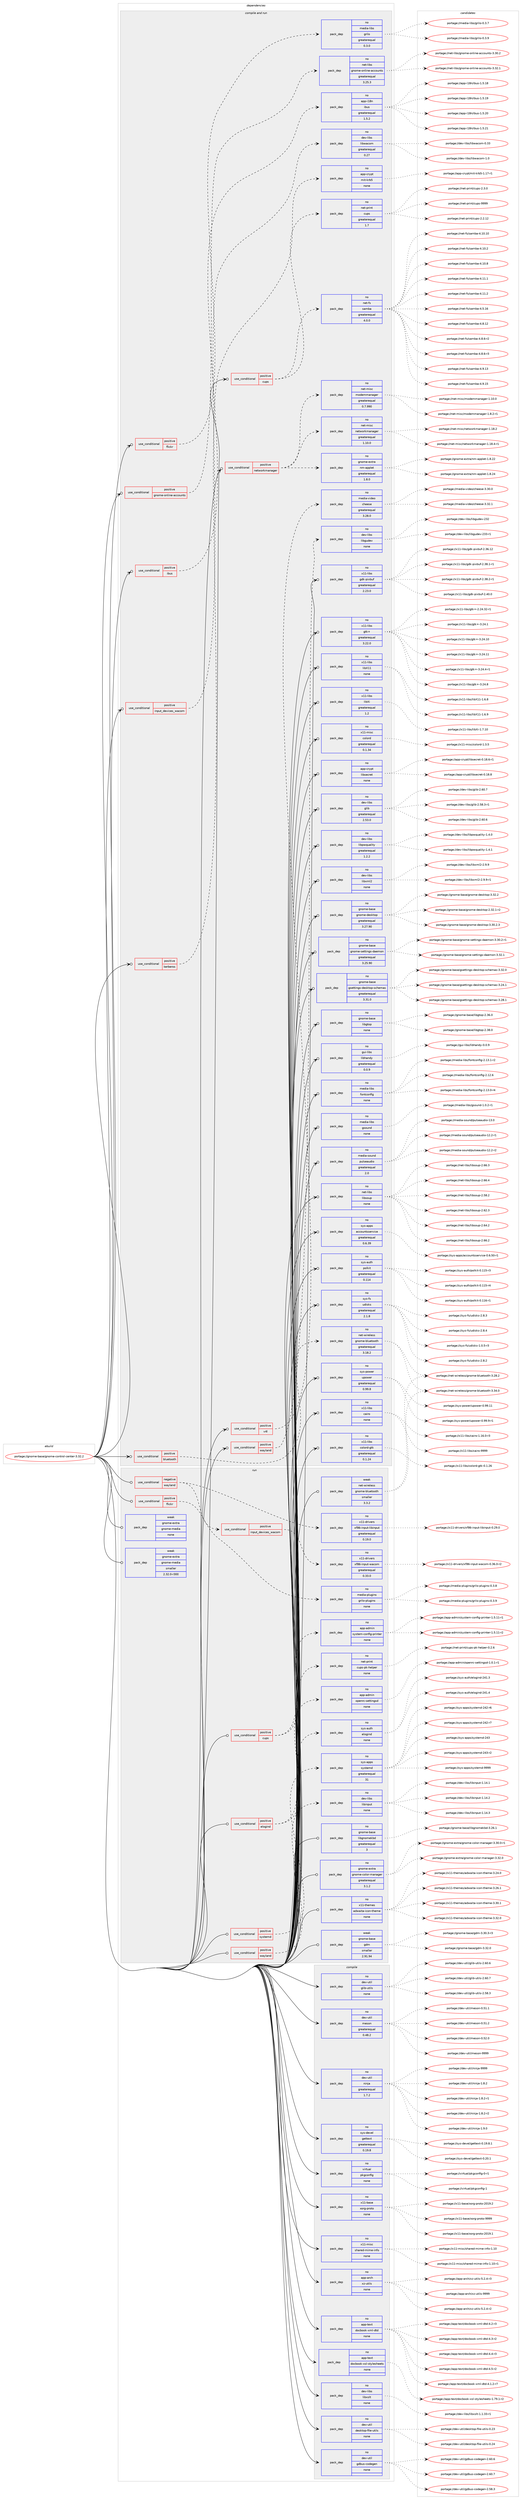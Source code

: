 digraph prolog {

# *************
# Graph options
# *************

newrank=true;
concentrate=true;
compound=true;
graph [rankdir=LR,fontname=Helvetica,fontsize=10,ranksep=1.5];#, ranksep=2.5, nodesep=0.2];
edge  [arrowhead=vee];
node  [fontname=Helvetica,fontsize=10];

# **********
# The ebuild
# **********

subgraph cluster_leftcol {
color=gray;
rank=same;
label=<<i>ebuild</i>>;
id [label="portage://gnome-base/gnome-control-center-3.32.2", color=red, width=4, href="../gnome-base/gnome-control-center-3.32.2.svg"];
}

# ****************
# The dependencies
# ****************

subgraph cluster_midcol {
color=gray;
label=<<i>dependencies</i>>;
subgraph cluster_compile {
fillcolor="#eeeeee";
style=filled;
label=<<i>compile</i>>;
subgraph pack200234 {
dependency278267 [label=<<TABLE BORDER="0" CELLBORDER="1" CELLSPACING="0" CELLPADDING="4" WIDTH="220"><TR><TD ROWSPAN="6" CELLPADDING="30">pack_dep</TD></TR><TR><TD WIDTH="110">no</TD></TR><TR><TD>app-arch</TD></TR><TR><TD>xz-utils</TD></TR><TR><TD>none</TD></TR><TR><TD></TD></TR></TABLE>>, shape=none, color=blue];
}
id:e -> dependency278267:w [weight=20,style="solid",arrowhead="vee"];
subgraph pack200235 {
dependency278268 [label=<<TABLE BORDER="0" CELLBORDER="1" CELLSPACING="0" CELLPADDING="4" WIDTH="220"><TR><TD ROWSPAN="6" CELLPADDING="30">pack_dep</TD></TR><TR><TD WIDTH="110">no</TD></TR><TR><TD>app-text</TD></TR><TR><TD>docbook-xml-dtd</TD></TR><TR><TD>none</TD></TR><TR><TD></TD></TR></TABLE>>, shape=none, color=blue];
}
id:e -> dependency278268:w [weight=20,style="solid",arrowhead="vee"];
subgraph pack200236 {
dependency278269 [label=<<TABLE BORDER="0" CELLBORDER="1" CELLSPACING="0" CELLPADDING="4" WIDTH="220"><TR><TD ROWSPAN="6" CELLPADDING="30">pack_dep</TD></TR><TR><TD WIDTH="110">no</TD></TR><TR><TD>app-text</TD></TR><TR><TD>docbook-xsl-stylesheets</TD></TR><TR><TD>none</TD></TR><TR><TD></TD></TR></TABLE>>, shape=none, color=blue];
}
id:e -> dependency278269:w [weight=20,style="solid",arrowhead="vee"];
subgraph pack200237 {
dependency278270 [label=<<TABLE BORDER="0" CELLBORDER="1" CELLSPACING="0" CELLPADDING="4" WIDTH="220"><TR><TD ROWSPAN="6" CELLPADDING="30">pack_dep</TD></TR><TR><TD WIDTH="110">no</TD></TR><TR><TD>dev-libs</TD></TR><TR><TD>libxslt</TD></TR><TR><TD>none</TD></TR><TR><TD></TD></TR></TABLE>>, shape=none, color=blue];
}
id:e -> dependency278270:w [weight=20,style="solid",arrowhead="vee"];
subgraph pack200238 {
dependency278271 [label=<<TABLE BORDER="0" CELLBORDER="1" CELLSPACING="0" CELLPADDING="4" WIDTH="220"><TR><TD ROWSPAN="6" CELLPADDING="30">pack_dep</TD></TR><TR><TD WIDTH="110">no</TD></TR><TR><TD>dev-util</TD></TR><TR><TD>desktop-file-utils</TD></TR><TR><TD>none</TD></TR><TR><TD></TD></TR></TABLE>>, shape=none, color=blue];
}
id:e -> dependency278271:w [weight=20,style="solid",arrowhead="vee"];
subgraph pack200239 {
dependency278272 [label=<<TABLE BORDER="0" CELLBORDER="1" CELLSPACING="0" CELLPADDING="4" WIDTH="220"><TR><TD ROWSPAN="6" CELLPADDING="30">pack_dep</TD></TR><TR><TD WIDTH="110">no</TD></TR><TR><TD>dev-util</TD></TR><TR><TD>gdbus-codegen</TD></TR><TR><TD>none</TD></TR><TR><TD></TD></TR></TABLE>>, shape=none, color=blue];
}
id:e -> dependency278272:w [weight=20,style="solid",arrowhead="vee"];
subgraph pack200240 {
dependency278273 [label=<<TABLE BORDER="0" CELLBORDER="1" CELLSPACING="0" CELLPADDING="4" WIDTH="220"><TR><TD ROWSPAN="6" CELLPADDING="30">pack_dep</TD></TR><TR><TD WIDTH="110">no</TD></TR><TR><TD>dev-util</TD></TR><TR><TD>glib-utils</TD></TR><TR><TD>none</TD></TR><TR><TD></TD></TR></TABLE>>, shape=none, color=blue];
}
id:e -> dependency278273:w [weight=20,style="solid",arrowhead="vee"];
subgraph pack200241 {
dependency278274 [label=<<TABLE BORDER="0" CELLBORDER="1" CELLSPACING="0" CELLPADDING="4" WIDTH="220"><TR><TD ROWSPAN="6" CELLPADDING="30">pack_dep</TD></TR><TR><TD WIDTH="110">no</TD></TR><TR><TD>dev-util</TD></TR><TR><TD>meson</TD></TR><TR><TD>greaterequal</TD></TR><TR><TD>0.48.2</TD></TR></TABLE>>, shape=none, color=blue];
}
id:e -> dependency278274:w [weight=20,style="solid",arrowhead="vee"];
subgraph pack200242 {
dependency278275 [label=<<TABLE BORDER="0" CELLBORDER="1" CELLSPACING="0" CELLPADDING="4" WIDTH="220"><TR><TD ROWSPAN="6" CELLPADDING="30">pack_dep</TD></TR><TR><TD WIDTH="110">no</TD></TR><TR><TD>dev-util</TD></TR><TR><TD>ninja</TD></TR><TR><TD>greaterequal</TD></TR><TR><TD>1.7.2</TD></TR></TABLE>>, shape=none, color=blue];
}
id:e -> dependency278275:w [weight=20,style="solid",arrowhead="vee"];
subgraph pack200243 {
dependency278276 [label=<<TABLE BORDER="0" CELLBORDER="1" CELLSPACING="0" CELLPADDING="4" WIDTH="220"><TR><TD ROWSPAN="6" CELLPADDING="30">pack_dep</TD></TR><TR><TD WIDTH="110">no</TD></TR><TR><TD>sys-devel</TD></TR><TR><TD>gettext</TD></TR><TR><TD>greaterequal</TD></TR><TR><TD>0.19.8</TD></TR></TABLE>>, shape=none, color=blue];
}
id:e -> dependency278276:w [weight=20,style="solid",arrowhead="vee"];
subgraph pack200244 {
dependency278277 [label=<<TABLE BORDER="0" CELLBORDER="1" CELLSPACING="0" CELLPADDING="4" WIDTH="220"><TR><TD ROWSPAN="6" CELLPADDING="30">pack_dep</TD></TR><TR><TD WIDTH="110">no</TD></TR><TR><TD>virtual</TD></TR><TR><TD>pkgconfig</TD></TR><TR><TD>none</TD></TR><TR><TD></TD></TR></TABLE>>, shape=none, color=blue];
}
id:e -> dependency278277:w [weight=20,style="solid",arrowhead="vee"];
subgraph pack200245 {
dependency278278 [label=<<TABLE BORDER="0" CELLBORDER="1" CELLSPACING="0" CELLPADDING="4" WIDTH="220"><TR><TD ROWSPAN="6" CELLPADDING="30">pack_dep</TD></TR><TR><TD WIDTH="110">no</TD></TR><TR><TD>x11-base</TD></TR><TR><TD>xorg-proto</TD></TR><TR><TD>none</TD></TR><TR><TD></TD></TR></TABLE>>, shape=none, color=blue];
}
id:e -> dependency278278:w [weight=20,style="solid",arrowhead="vee"];
subgraph pack200246 {
dependency278279 [label=<<TABLE BORDER="0" CELLBORDER="1" CELLSPACING="0" CELLPADDING="4" WIDTH="220"><TR><TD ROWSPAN="6" CELLPADDING="30">pack_dep</TD></TR><TR><TD WIDTH="110">no</TD></TR><TR><TD>x11-misc</TD></TR><TR><TD>shared-mime-info</TD></TR><TR><TD>none</TD></TR><TR><TD></TD></TR></TABLE>>, shape=none, color=blue];
}
id:e -> dependency278279:w [weight=20,style="solid",arrowhead="vee"];
}
subgraph cluster_compileandrun {
fillcolor="#eeeeee";
style=filled;
label=<<i>compile and run</i>>;
subgraph cond73981 {
dependency278280 [label=<<TABLE BORDER="0" CELLBORDER="1" CELLSPACING="0" CELLPADDING="4"><TR><TD ROWSPAN="3" CELLPADDING="10">use_conditional</TD></TR><TR><TD>positive</TD></TR><TR><TD>bluetooth</TD></TR></TABLE>>, shape=none, color=red];
subgraph pack200247 {
dependency278281 [label=<<TABLE BORDER="0" CELLBORDER="1" CELLSPACING="0" CELLPADDING="4" WIDTH="220"><TR><TD ROWSPAN="6" CELLPADDING="30">pack_dep</TD></TR><TR><TD WIDTH="110">no</TD></TR><TR><TD>net-wireless</TD></TR><TR><TD>gnome-bluetooth</TD></TR><TR><TD>greaterequal</TD></TR><TR><TD>3.18.2</TD></TR></TABLE>>, shape=none, color=blue];
}
dependency278280:e -> dependency278281:w [weight=20,style="dashed",arrowhead="vee"];
}
id:e -> dependency278280:w [weight=20,style="solid",arrowhead="odotvee"];
subgraph cond73982 {
dependency278282 [label=<<TABLE BORDER="0" CELLBORDER="1" CELLSPACING="0" CELLPADDING="4"><TR><TD ROWSPAN="3" CELLPADDING="10">use_conditional</TD></TR><TR><TD>positive</TD></TR><TR><TD>cups</TD></TR></TABLE>>, shape=none, color=red];
subgraph pack200248 {
dependency278283 [label=<<TABLE BORDER="0" CELLBORDER="1" CELLSPACING="0" CELLPADDING="4" WIDTH="220"><TR><TD ROWSPAN="6" CELLPADDING="30">pack_dep</TD></TR><TR><TD WIDTH="110">no</TD></TR><TR><TD>net-print</TD></TR><TR><TD>cups</TD></TR><TR><TD>greaterequal</TD></TR><TR><TD>1.7</TD></TR></TABLE>>, shape=none, color=blue];
}
dependency278282:e -> dependency278283:w [weight=20,style="dashed",arrowhead="vee"];
subgraph pack200249 {
dependency278284 [label=<<TABLE BORDER="0" CELLBORDER="1" CELLSPACING="0" CELLPADDING="4" WIDTH="220"><TR><TD ROWSPAN="6" CELLPADDING="30">pack_dep</TD></TR><TR><TD WIDTH="110">no</TD></TR><TR><TD>net-fs</TD></TR><TR><TD>samba</TD></TR><TR><TD>greaterequal</TD></TR><TR><TD>4.0.0</TD></TR></TABLE>>, shape=none, color=blue];
}
dependency278282:e -> dependency278284:w [weight=20,style="dashed",arrowhead="vee"];
}
id:e -> dependency278282:w [weight=20,style="solid",arrowhead="odotvee"];
subgraph cond73983 {
dependency278285 [label=<<TABLE BORDER="0" CELLBORDER="1" CELLSPACING="0" CELLPADDING="4"><TR><TD ROWSPAN="3" CELLPADDING="10">use_conditional</TD></TR><TR><TD>positive</TD></TR><TR><TD>flickr</TD></TR></TABLE>>, shape=none, color=red];
subgraph pack200250 {
dependency278286 [label=<<TABLE BORDER="0" CELLBORDER="1" CELLSPACING="0" CELLPADDING="4" WIDTH="220"><TR><TD ROWSPAN="6" CELLPADDING="30">pack_dep</TD></TR><TR><TD WIDTH="110">no</TD></TR><TR><TD>media-libs</TD></TR><TR><TD>grilo</TD></TR><TR><TD>greaterequal</TD></TR><TR><TD>0.3.0</TD></TR></TABLE>>, shape=none, color=blue];
}
dependency278285:e -> dependency278286:w [weight=20,style="dashed",arrowhead="vee"];
}
id:e -> dependency278285:w [weight=20,style="solid",arrowhead="odotvee"];
subgraph cond73984 {
dependency278287 [label=<<TABLE BORDER="0" CELLBORDER="1" CELLSPACING="0" CELLPADDING="4"><TR><TD ROWSPAN="3" CELLPADDING="10">use_conditional</TD></TR><TR><TD>positive</TD></TR><TR><TD>gnome-online-accounts</TD></TR></TABLE>>, shape=none, color=red];
subgraph pack200251 {
dependency278288 [label=<<TABLE BORDER="0" CELLBORDER="1" CELLSPACING="0" CELLPADDING="4" WIDTH="220"><TR><TD ROWSPAN="6" CELLPADDING="30">pack_dep</TD></TR><TR><TD WIDTH="110">no</TD></TR><TR><TD>net-libs</TD></TR><TR><TD>gnome-online-accounts</TD></TR><TR><TD>greaterequal</TD></TR><TR><TD>3.25.3</TD></TR></TABLE>>, shape=none, color=blue];
}
dependency278287:e -> dependency278288:w [weight=20,style="dashed",arrowhead="vee"];
}
id:e -> dependency278287:w [weight=20,style="solid",arrowhead="odotvee"];
subgraph cond73985 {
dependency278289 [label=<<TABLE BORDER="0" CELLBORDER="1" CELLSPACING="0" CELLPADDING="4"><TR><TD ROWSPAN="3" CELLPADDING="10">use_conditional</TD></TR><TR><TD>positive</TD></TR><TR><TD>ibus</TD></TR></TABLE>>, shape=none, color=red];
subgraph pack200252 {
dependency278290 [label=<<TABLE BORDER="0" CELLBORDER="1" CELLSPACING="0" CELLPADDING="4" WIDTH="220"><TR><TD ROWSPAN="6" CELLPADDING="30">pack_dep</TD></TR><TR><TD WIDTH="110">no</TD></TR><TR><TD>app-i18n</TD></TR><TR><TD>ibus</TD></TR><TR><TD>greaterequal</TD></TR><TR><TD>1.5.2</TD></TR></TABLE>>, shape=none, color=blue];
}
dependency278289:e -> dependency278290:w [weight=20,style="dashed",arrowhead="vee"];
}
id:e -> dependency278289:w [weight=20,style="solid",arrowhead="odotvee"];
subgraph cond73986 {
dependency278291 [label=<<TABLE BORDER="0" CELLBORDER="1" CELLSPACING="0" CELLPADDING="4"><TR><TD ROWSPAN="3" CELLPADDING="10">use_conditional</TD></TR><TR><TD>positive</TD></TR><TR><TD>input_devices_wacom</TD></TR></TABLE>>, shape=none, color=red];
subgraph pack200253 {
dependency278292 [label=<<TABLE BORDER="0" CELLBORDER="1" CELLSPACING="0" CELLPADDING="4" WIDTH="220"><TR><TD ROWSPAN="6" CELLPADDING="30">pack_dep</TD></TR><TR><TD WIDTH="110">no</TD></TR><TR><TD>dev-libs</TD></TR><TR><TD>libwacom</TD></TR><TR><TD>greaterequal</TD></TR><TR><TD>0.27</TD></TR></TABLE>>, shape=none, color=blue];
}
dependency278291:e -> dependency278292:w [weight=20,style="dashed",arrowhead="vee"];
}
id:e -> dependency278291:w [weight=20,style="solid",arrowhead="odotvee"];
subgraph cond73987 {
dependency278293 [label=<<TABLE BORDER="0" CELLBORDER="1" CELLSPACING="0" CELLPADDING="4"><TR><TD ROWSPAN="3" CELLPADDING="10">use_conditional</TD></TR><TR><TD>positive</TD></TR><TR><TD>kerberos</TD></TR></TABLE>>, shape=none, color=red];
subgraph pack200254 {
dependency278294 [label=<<TABLE BORDER="0" CELLBORDER="1" CELLSPACING="0" CELLPADDING="4" WIDTH="220"><TR><TD ROWSPAN="6" CELLPADDING="30">pack_dep</TD></TR><TR><TD WIDTH="110">no</TD></TR><TR><TD>app-crypt</TD></TR><TR><TD>mit-krb5</TD></TR><TR><TD>none</TD></TR><TR><TD></TD></TR></TABLE>>, shape=none, color=blue];
}
dependency278293:e -> dependency278294:w [weight=20,style="dashed",arrowhead="vee"];
}
id:e -> dependency278293:w [weight=20,style="solid",arrowhead="odotvee"];
subgraph cond73988 {
dependency278295 [label=<<TABLE BORDER="0" CELLBORDER="1" CELLSPACING="0" CELLPADDING="4"><TR><TD ROWSPAN="3" CELLPADDING="10">use_conditional</TD></TR><TR><TD>positive</TD></TR><TR><TD>networkmanager</TD></TR></TABLE>>, shape=none, color=red];
subgraph pack200255 {
dependency278296 [label=<<TABLE BORDER="0" CELLBORDER="1" CELLSPACING="0" CELLPADDING="4" WIDTH="220"><TR><TD ROWSPAN="6" CELLPADDING="30">pack_dep</TD></TR><TR><TD WIDTH="110">no</TD></TR><TR><TD>gnome-extra</TD></TR><TR><TD>nm-applet</TD></TR><TR><TD>greaterequal</TD></TR><TR><TD>1.8.0</TD></TR></TABLE>>, shape=none, color=blue];
}
dependency278295:e -> dependency278296:w [weight=20,style="dashed",arrowhead="vee"];
subgraph pack200256 {
dependency278297 [label=<<TABLE BORDER="0" CELLBORDER="1" CELLSPACING="0" CELLPADDING="4" WIDTH="220"><TR><TD ROWSPAN="6" CELLPADDING="30">pack_dep</TD></TR><TR><TD WIDTH="110">no</TD></TR><TR><TD>net-misc</TD></TR><TR><TD>networkmanager</TD></TR><TR><TD>greaterequal</TD></TR><TR><TD>1.10.0</TD></TR></TABLE>>, shape=none, color=blue];
}
dependency278295:e -> dependency278297:w [weight=20,style="dashed",arrowhead="vee"];
subgraph pack200257 {
dependency278298 [label=<<TABLE BORDER="0" CELLBORDER="1" CELLSPACING="0" CELLPADDING="4" WIDTH="220"><TR><TD ROWSPAN="6" CELLPADDING="30">pack_dep</TD></TR><TR><TD WIDTH="110">no</TD></TR><TR><TD>net-misc</TD></TR><TR><TD>modemmanager</TD></TR><TR><TD>greaterequal</TD></TR><TR><TD>0.7.990</TD></TR></TABLE>>, shape=none, color=blue];
}
dependency278295:e -> dependency278298:w [weight=20,style="dashed",arrowhead="vee"];
}
id:e -> dependency278295:w [weight=20,style="solid",arrowhead="odotvee"];
subgraph cond73989 {
dependency278299 [label=<<TABLE BORDER="0" CELLBORDER="1" CELLSPACING="0" CELLPADDING="4"><TR><TD ROWSPAN="3" CELLPADDING="10">use_conditional</TD></TR><TR><TD>positive</TD></TR><TR><TD>v4l</TD></TR></TABLE>>, shape=none, color=red];
subgraph pack200258 {
dependency278300 [label=<<TABLE BORDER="0" CELLBORDER="1" CELLSPACING="0" CELLPADDING="4" WIDTH="220"><TR><TD ROWSPAN="6" CELLPADDING="30">pack_dep</TD></TR><TR><TD WIDTH="110">no</TD></TR><TR><TD>media-video</TD></TR><TR><TD>cheese</TD></TR><TR><TD>greaterequal</TD></TR><TR><TD>3.28.0</TD></TR></TABLE>>, shape=none, color=blue];
}
dependency278299:e -> dependency278300:w [weight=20,style="dashed",arrowhead="vee"];
}
id:e -> dependency278299:w [weight=20,style="solid",arrowhead="odotvee"];
subgraph cond73990 {
dependency278301 [label=<<TABLE BORDER="0" CELLBORDER="1" CELLSPACING="0" CELLPADDING="4"><TR><TD ROWSPAN="3" CELLPADDING="10">use_conditional</TD></TR><TR><TD>positive</TD></TR><TR><TD>wayland</TD></TR></TABLE>>, shape=none, color=red];
subgraph pack200259 {
dependency278302 [label=<<TABLE BORDER="0" CELLBORDER="1" CELLSPACING="0" CELLPADDING="4" WIDTH="220"><TR><TD ROWSPAN="6" CELLPADDING="30">pack_dep</TD></TR><TR><TD WIDTH="110">no</TD></TR><TR><TD>dev-libs</TD></TR><TR><TD>libgudev</TD></TR><TR><TD>none</TD></TR><TR><TD></TD></TR></TABLE>>, shape=none, color=blue];
}
dependency278301:e -> dependency278302:w [weight=20,style="dashed",arrowhead="vee"];
}
id:e -> dependency278301:w [weight=20,style="solid",arrowhead="odotvee"];
subgraph pack200260 {
dependency278303 [label=<<TABLE BORDER="0" CELLBORDER="1" CELLSPACING="0" CELLPADDING="4" WIDTH="220"><TR><TD ROWSPAN="6" CELLPADDING="30">pack_dep</TD></TR><TR><TD WIDTH="110">no</TD></TR><TR><TD>app-crypt</TD></TR><TR><TD>libsecret</TD></TR><TR><TD>none</TD></TR><TR><TD></TD></TR></TABLE>>, shape=none, color=blue];
}
id:e -> dependency278303:w [weight=20,style="solid",arrowhead="odotvee"];
subgraph pack200261 {
dependency278304 [label=<<TABLE BORDER="0" CELLBORDER="1" CELLSPACING="0" CELLPADDING="4" WIDTH="220"><TR><TD ROWSPAN="6" CELLPADDING="30">pack_dep</TD></TR><TR><TD WIDTH="110">no</TD></TR><TR><TD>dev-libs</TD></TR><TR><TD>glib</TD></TR><TR><TD>greaterequal</TD></TR><TR><TD>2.53.0</TD></TR></TABLE>>, shape=none, color=blue];
}
id:e -> dependency278304:w [weight=20,style="solid",arrowhead="odotvee"];
subgraph pack200262 {
dependency278305 [label=<<TABLE BORDER="0" CELLBORDER="1" CELLSPACING="0" CELLPADDING="4" WIDTH="220"><TR><TD ROWSPAN="6" CELLPADDING="30">pack_dep</TD></TR><TR><TD WIDTH="110">no</TD></TR><TR><TD>dev-libs</TD></TR><TR><TD>libpwquality</TD></TR><TR><TD>greaterequal</TD></TR><TR><TD>1.2.2</TD></TR></TABLE>>, shape=none, color=blue];
}
id:e -> dependency278305:w [weight=20,style="solid",arrowhead="odotvee"];
subgraph pack200263 {
dependency278306 [label=<<TABLE BORDER="0" CELLBORDER="1" CELLSPACING="0" CELLPADDING="4" WIDTH="220"><TR><TD ROWSPAN="6" CELLPADDING="30">pack_dep</TD></TR><TR><TD WIDTH="110">no</TD></TR><TR><TD>dev-libs</TD></TR><TR><TD>libxml2</TD></TR><TR><TD>none</TD></TR><TR><TD></TD></TR></TABLE>>, shape=none, color=blue];
}
id:e -> dependency278306:w [weight=20,style="solid",arrowhead="odotvee"];
subgraph pack200264 {
dependency278307 [label=<<TABLE BORDER="0" CELLBORDER="1" CELLSPACING="0" CELLPADDING="4" WIDTH="220"><TR><TD ROWSPAN="6" CELLPADDING="30">pack_dep</TD></TR><TR><TD WIDTH="110">no</TD></TR><TR><TD>gnome-base</TD></TR><TR><TD>gnome-desktop</TD></TR><TR><TD>greaterequal</TD></TR><TR><TD>3.27.90</TD></TR></TABLE>>, shape=none, color=blue];
}
id:e -> dependency278307:w [weight=20,style="solid",arrowhead="odotvee"];
subgraph pack200265 {
dependency278308 [label=<<TABLE BORDER="0" CELLBORDER="1" CELLSPACING="0" CELLPADDING="4" WIDTH="220"><TR><TD ROWSPAN="6" CELLPADDING="30">pack_dep</TD></TR><TR><TD WIDTH="110">no</TD></TR><TR><TD>gnome-base</TD></TR><TR><TD>gnome-settings-daemon</TD></TR><TR><TD>greaterequal</TD></TR><TR><TD>3.25.90</TD></TR></TABLE>>, shape=none, color=blue];
}
id:e -> dependency278308:w [weight=20,style="solid",arrowhead="odotvee"];
subgraph pack200266 {
dependency278309 [label=<<TABLE BORDER="0" CELLBORDER="1" CELLSPACING="0" CELLPADDING="4" WIDTH="220"><TR><TD ROWSPAN="6" CELLPADDING="30">pack_dep</TD></TR><TR><TD WIDTH="110">no</TD></TR><TR><TD>gnome-base</TD></TR><TR><TD>gsettings-desktop-schemas</TD></TR><TR><TD>greaterequal</TD></TR><TR><TD>3.31.0</TD></TR></TABLE>>, shape=none, color=blue];
}
id:e -> dependency278309:w [weight=20,style="solid",arrowhead="odotvee"];
subgraph pack200267 {
dependency278310 [label=<<TABLE BORDER="0" CELLBORDER="1" CELLSPACING="0" CELLPADDING="4" WIDTH="220"><TR><TD ROWSPAN="6" CELLPADDING="30">pack_dep</TD></TR><TR><TD WIDTH="110">no</TD></TR><TR><TD>gnome-base</TD></TR><TR><TD>libgtop</TD></TR><TR><TD>none</TD></TR><TR><TD></TD></TR></TABLE>>, shape=none, color=blue];
}
id:e -> dependency278310:w [weight=20,style="solid",arrowhead="odotvee"];
subgraph pack200268 {
dependency278311 [label=<<TABLE BORDER="0" CELLBORDER="1" CELLSPACING="0" CELLPADDING="4" WIDTH="220"><TR><TD ROWSPAN="6" CELLPADDING="30">pack_dep</TD></TR><TR><TD WIDTH="110">no</TD></TR><TR><TD>gui-libs</TD></TR><TR><TD>libhandy</TD></TR><TR><TD>greaterequal</TD></TR><TR><TD>0.0.9</TD></TR></TABLE>>, shape=none, color=blue];
}
id:e -> dependency278311:w [weight=20,style="solid",arrowhead="odotvee"];
subgraph pack200269 {
dependency278312 [label=<<TABLE BORDER="0" CELLBORDER="1" CELLSPACING="0" CELLPADDING="4" WIDTH="220"><TR><TD ROWSPAN="6" CELLPADDING="30">pack_dep</TD></TR><TR><TD WIDTH="110">no</TD></TR><TR><TD>media-libs</TD></TR><TR><TD>fontconfig</TD></TR><TR><TD>none</TD></TR><TR><TD></TD></TR></TABLE>>, shape=none, color=blue];
}
id:e -> dependency278312:w [weight=20,style="solid",arrowhead="odotvee"];
subgraph pack200270 {
dependency278313 [label=<<TABLE BORDER="0" CELLBORDER="1" CELLSPACING="0" CELLPADDING="4" WIDTH="220"><TR><TD ROWSPAN="6" CELLPADDING="30">pack_dep</TD></TR><TR><TD WIDTH="110">no</TD></TR><TR><TD>media-libs</TD></TR><TR><TD>gsound</TD></TR><TR><TD>none</TD></TR><TR><TD></TD></TR></TABLE>>, shape=none, color=blue];
}
id:e -> dependency278313:w [weight=20,style="solid",arrowhead="odotvee"];
subgraph pack200271 {
dependency278314 [label=<<TABLE BORDER="0" CELLBORDER="1" CELLSPACING="0" CELLPADDING="4" WIDTH="220"><TR><TD ROWSPAN="6" CELLPADDING="30">pack_dep</TD></TR><TR><TD WIDTH="110">no</TD></TR><TR><TD>media-sound</TD></TR><TR><TD>pulseaudio</TD></TR><TR><TD>greaterequal</TD></TR><TR><TD>2.0</TD></TR></TABLE>>, shape=none, color=blue];
}
id:e -> dependency278314:w [weight=20,style="solid",arrowhead="odotvee"];
subgraph pack200272 {
dependency278315 [label=<<TABLE BORDER="0" CELLBORDER="1" CELLSPACING="0" CELLPADDING="4" WIDTH="220"><TR><TD ROWSPAN="6" CELLPADDING="30">pack_dep</TD></TR><TR><TD WIDTH="110">no</TD></TR><TR><TD>net-libs</TD></TR><TR><TD>libsoup</TD></TR><TR><TD>none</TD></TR><TR><TD></TD></TR></TABLE>>, shape=none, color=blue];
}
id:e -> dependency278315:w [weight=20,style="solid",arrowhead="odotvee"];
subgraph pack200273 {
dependency278316 [label=<<TABLE BORDER="0" CELLBORDER="1" CELLSPACING="0" CELLPADDING="4" WIDTH="220"><TR><TD ROWSPAN="6" CELLPADDING="30">pack_dep</TD></TR><TR><TD WIDTH="110">no</TD></TR><TR><TD>sys-apps</TD></TR><TR><TD>accountsservice</TD></TR><TR><TD>greaterequal</TD></TR><TR><TD>0.6.39</TD></TR></TABLE>>, shape=none, color=blue];
}
id:e -> dependency278316:w [weight=20,style="solid",arrowhead="odotvee"];
subgraph pack200274 {
dependency278317 [label=<<TABLE BORDER="0" CELLBORDER="1" CELLSPACING="0" CELLPADDING="4" WIDTH="220"><TR><TD ROWSPAN="6" CELLPADDING="30">pack_dep</TD></TR><TR><TD WIDTH="110">no</TD></TR><TR><TD>sys-auth</TD></TR><TR><TD>polkit</TD></TR><TR><TD>greaterequal</TD></TR><TR><TD>0.114</TD></TR></TABLE>>, shape=none, color=blue];
}
id:e -> dependency278317:w [weight=20,style="solid",arrowhead="odotvee"];
subgraph pack200275 {
dependency278318 [label=<<TABLE BORDER="0" CELLBORDER="1" CELLSPACING="0" CELLPADDING="4" WIDTH="220"><TR><TD ROWSPAN="6" CELLPADDING="30">pack_dep</TD></TR><TR><TD WIDTH="110">no</TD></TR><TR><TD>sys-fs</TD></TR><TR><TD>udisks</TD></TR><TR><TD>greaterequal</TD></TR><TR><TD>2.1.8</TD></TR></TABLE>>, shape=none, color=blue];
}
id:e -> dependency278318:w [weight=20,style="solid",arrowhead="odotvee"];
subgraph pack200276 {
dependency278319 [label=<<TABLE BORDER="0" CELLBORDER="1" CELLSPACING="0" CELLPADDING="4" WIDTH="220"><TR><TD ROWSPAN="6" CELLPADDING="30">pack_dep</TD></TR><TR><TD WIDTH="110">no</TD></TR><TR><TD>sys-power</TD></TR><TR><TD>upower</TD></TR><TR><TD>greaterequal</TD></TR><TR><TD>0.99.8</TD></TR></TABLE>>, shape=none, color=blue];
}
id:e -> dependency278319:w [weight=20,style="solid",arrowhead="odotvee"];
subgraph pack200277 {
dependency278320 [label=<<TABLE BORDER="0" CELLBORDER="1" CELLSPACING="0" CELLPADDING="4" WIDTH="220"><TR><TD ROWSPAN="6" CELLPADDING="30">pack_dep</TD></TR><TR><TD WIDTH="110">no</TD></TR><TR><TD>x11-libs</TD></TR><TR><TD>cairo</TD></TR><TR><TD>none</TD></TR><TR><TD></TD></TR></TABLE>>, shape=none, color=blue];
}
id:e -> dependency278320:w [weight=20,style="solid",arrowhead="odotvee"];
subgraph pack200278 {
dependency278321 [label=<<TABLE BORDER="0" CELLBORDER="1" CELLSPACING="0" CELLPADDING="4" WIDTH="220"><TR><TD ROWSPAN="6" CELLPADDING="30">pack_dep</TD></TR><TR><TD WIDTH="110">no</TD></TR><TR><TD>x11-libs</TD></TR><TR><TD>colord-gtk</TD></TR><TR><TD>greaterequal</TD></TR><TR><TD>0.1.24</TD></TR></TABLE>>, shape=none, color=blue];
}
id:e -> dependency278321:w [weight=20,style="solid",arrowhead="odotvee"];
subgraph pack200279 {
dependency278322 [label=<<TABLE BORDER="0" CELLBORDER="1" CELLSPACING="0" CELLPADDING="4" WIDTH="220"><TR><TD ROWSPAN="6" CELLPADDING="30">pack_dep</TD></TR><TR><TD WIDTH="110">no</TD></TR><TR><TD>x11-libs</TD></TR><TR><TD>gdk-pixbuf</TD></TR><TR><TD>greaterequal</TD></TR><TR><TD>2.23.0</TD></TR></TABLE>>, shape=none, color=blue];
}
id:e -> dependency278322:w [weight=20,style="solid",arrowhead="odotvee"];
subgraph pack200280 {
dependency278323 [label=<<TABLE BORDER="0" CELLBORDER="1" CELLSPACING="0" CELLPADDING="4" WIDTH="220"><TR><TD ROWSPAN="6" CELLPADDING="30">pack_dep</TD></TR><TR><TD WIDTH="110">no</TD></TR><TR><TD>x11-libs</TD></TR><TR><TD>gtk+</TD></TR><TR><TD>greaterequal</TD></TR><TR><TD>3.22.0</TD></TR></TABLE>>, shape=none, color=blue];
}
id:e -> dependency278323:w [weight=20,style="solid",arrowhead="odotvee"];
subgraph pack200281 {
dependency278324 [label=<<TABLE BORDER="0" CELLBORDER="1" CELLSPACING="0" CELLPADDING="4" WIDTH="220"><TR><TD ROWSPAN="6" CELLPADDING="30">pack_dep</TD></TR><TR><TD WIDTH="110">no</TD></TR><TR><TD>x11-libs</TD></TR><TR><TD>libX11</TD></TR><TR><TD>none</TD></TR><TR><TD></TD></TR></TABLE>>, shape=none, color=blue];
}
id:e -> dependency278324:w [weight=20,style="solid",arrowhead="odotvee"];
subgraph pack200282 {
dependency278325 [label=<<TABLE BORDER="0" CELLBORDER="1" CELLSPACING="0" CELLPADDING="4" WIDTH="220"><TR><TD ROWSPAN="6" CELLPADDING="30">pack_dep</TD></TR><TR><TD WIDTH="110">no</TD></TR><TR><TD>x11-libs</TD></TR><TR><TD>libXi</TD></TR><TR><TD>greaterequal</TD></TR><TR><TD>1.2</TD></TR></TABLE>>, shape=none, color=blue];
}
id:e -> dependency278325:w [weight=20,style="solid",arrowhead="odotvee"];
subgraph pack200283 {
dependency278326 [label=<<TABLE BORDER="0" CELLBORDER="1" CELLSPACING="0" CELLPADDING="4" WIDTH="220"><TR><TD ROWSPAN="6" CELLPADDING="30">pack_dep</TD></TR><TR><TD WIDTH="110">no</TD></TR><TR><TD>x11-misc</TD></TR><TR><TD>colord</TD></TR><TR><TD>greaterequal</TD></TR><TR><TD>0.1.34</TD></TR></TABLE>>, shape=none, color=blue];
}
id:e -> dependency278326:w [weight=20,style="solid",arrowhead="odotvee"];
}
subgraph cluster_run {
fillcolor="#eeeeee";
style=filled;
label=<<i>run</i>>;
subgraph cond73991 {
dependency278327 [label=<<TABLE BORDER="0" CELLBORDER="1" CELLSPACING="0" CELLPADDING="4"><TR><TD ROWSPAN="3" CELLPADDING="10">use_conditional</TD></TR><TR><TD>negative</TD></TR><TR><TD>wayland</TD></TR></TABLE>>, shape=none, color=red];
subgraph pack200284 {
dependency278328 [label=<<TABLE BORDER="0" CELLBORDER="1" CELLSPACING="0" CELLPADDING="4" WIDTH="220"><TR><TD ROWSPAN="6" CELLPADDING="30">pack_dep</TD></TR><TR><TD WIDTH="110">no</TD></TR><TR><TD>x11-drivers</TD></TR><TR><TD>xf86-input-libinput</TD></TR><TR><TD>greaterequal</TD></TR><TR><TD>0.19.0</TD></TR></TABLE>>, shape=none, color=blue];
}
dependency278327:e -> dependency278328:w [weight=20,style="dashed",arrowhead="vee"];
subgraph cond73992 {
dependency278329 [label=<<TABLE BORDER="0" CELLBORDER="1" CELLSPACING="0" CELLPADDING="4"><TR><TD ROWSPAN="3" CELLPADDING="10">use_conditional</TD></TR><TR><TD>positive</TD></TR><TR><TD>input_devices_wacom</TD></TR></TABLE>>, shape=none, color=red];
subgraph pack200285 {
dependency278330 [label=<<TABLE BORDER="0" CELLBORDER="1" CELLSPACING="0" CELLPADDING="4" WIDTH="220"><TR><TD ROWSPAN="6" CELLPADDING="30">pack_dep</TD></TR><TR><TD WIDTH="110">no</TD></TR><TR><TD>x11-drivers</TD></TR><TR><TD>xf86-input-wacom</TD></TR><TR><TD>greaterequal</TD></TR><TR><TD>0.33.0</TD></TR></TABLE>>, shape=none, color=blue];
}
dependency278329:e -> dependency278330:w [weight=20,style="dashed",arrowhead="vee"];
}
dependency278327:e -> dependency278329:w [weight=20,style="dashed",arrowhead="vee"];
}
id:e -> dependency278327:w [weight=20,style="solid",arrowhead="odot"];
subgraph cond73993 {
dependency278331 [label=<<TABLE BORDER="0" CELLBORDER="1" CELLSPACING="0" CELLPADDING="4"><TR><TD ROWSPAN="3" CELLPADDING="10">use_conditional</TD></TR><TR><TD>positive</TD></TR><TR><TD>cups</TD></TR></TABLE>>, shape=none, color=red];
subgraph pack200286 {
dependency278332 [label=<<TABLE BORDER="0" CELLBORDER="1" CELLSPACING="0" CELLPADDING="4" WIDTH="220"><TR><TD ROWSPAN="6" CELLPADDING="30">pack_dep</TD></TR><TR><TD WIDTH="110">no</TD></TR><TR><TD>app-admin</TD></TR><TR><TD>system-config-printer</TD></TR><TR><TD>none</TD></TR><TR><TD></TD></TR></TABLE>>, shape=none, color=blue];
}
dependency278331:e -> dependency278332:w [weight=20,style="dashed",arrowhead="vee"];
subgraph pack200287 {
dependency278333 [label=<<TABLE BORDER="0" CELLBORDER="1" CELLSPACING="0" CELLPADDING="4" WIDTH="220"><TR><TD ROWSPAN="6" CELLPADDING="30">pack_dep</TD></TR><TR><TD WIDTH="110">no</TD></TR><TR><TD>net-print</TD></TR><TR><TD>cups-pk-helper</TD></TR><TR><TD>none</TD></TR><TR><TD></TD></TR></TABLE>>, shape=none, color=blue];
}
dependency278331:e -> dependency278333:w [weight=20,style="dashed",arrowhead="vee"];
}
id:e -> dependency278331:w [weight=20,style="solid",arrowhead="odot"];
subgraph cond73994 {
dependency278334 [label=<<TABLE BORDER="0" CELLBORDER="1" CELLSPACING="0" CELLPADDING="4"><TR><TD ROWSPAN="3" CELLPADDING="10">use_conditional</TD></TR><TR><TD>positive</TD></TR><TR><TD>elogind</TD></TR></TABLE>>, shape=none, color=red];
subgraph pack200288 {
dependency278335 [label=<<TABLE BORDER="0" CELLBORDER="1" CELLSPACING="0" CELLPADDING="4" WIDTH="220"><TR><TD ROWSPAN="6" CELLPADDING="30">pack_dep</TD></TR><TR><TD WIDTH="110">no</TD></TR><TR><TD>app-admin</TD></TR><TR><TD>openrc-settingsd</TD></TR><TR><TD>none</TD></TR><TR><TD></TD></TR></TABLE>>, shape=none, color=blue];
}
dependency278334:e -> dependency278335:w [weight=20,style="dashed",arrowhead="vee"];
subgraph pack200289 {
dependency278336 [label=<<TABLE BORDER="0" CELLBORDER="1" CELLSPACING="0" CELLPADDING="4" WIDTH="220"><TR><TD ROWSPAN="6" CELLPADDING="30">pack_dep</TD></TR><TR><TD WIDTH="110">no</TD></TR><TR><TD>sys-auth</TD></TR><TR><TD>elogind</TD></TR><TR><TD>none</TD></TR><TR><TD></TD></TR></TABLE>>, shape=none, color=blue];
}
dependency278334:e -> dependency278336:w [weight=20,style="dashed",arrowhead="vee"];
}
id:e -> dependency278334:w [weight=20,style="solid",arrowhead="odot"];
subgraph cond73995 {
dependency278337 [label=<<TABLE BORDER="0" CELLBORDER="1" CELLSPACING="0" CELLPADDING="4"><TR><TD ROWSPAN="3" CELLPADDING="10">use_conditional</TD></TR><TR><TD>positive</TD></TR><TR><TD>flickr</TD></TR></TABLE>>, shape=none, color=red];
subgraph pack200290 {
dependency278338 [label=<<TABLE BORDER="0" CELLBORDER="1" CELLSPACING="0" CELLPADDING="4" WIDTH="220"><TR><TD ROWSPAN="6" CELLPADDING="30">pack_dep</TD></TR><TR><TD WIDTH="110">no</TD></TR><TR><TD>media-plugins</TD></TR><TR><TD>grilo-plugins</TD></TR><TR><TD>none</TD></TR><TR><TD></TD></TR></TABLE>>, shape=none, color=blue];
}
dependency278337:e -> dependency278338:w [weight=20,style="dashed",arrowhead="vee"];
}
id:e -> dependency278337:w [weight=20,style="solid",arrowhead="odot"];
subgraph cond73996 {
dependency278339 [label=<<TABLE BORDER="0" CELLBORDER="1" CELLSPACING="0" CELLPADDING="4"><TR><TD ROWSPAN="3" CELLPADDING="10">use_conditional</TD></TR><TR><TD>positive</TD></TR><TR><TD>systemd</TD></TR></TABLE>>, shape=none, color=red];
subgraph pack200291 {
dependency278340 [label=<<TABLE BORDER="0" CELLBORDER="1" CELLSPACING="0" CELLPADDING="4" WIDTH="220"><TR><TD ROWSPAN="6" CELLPADDING="30">pack_dep</TD></TR><TR><TD WIDTH="110">no</TD></TR><TR><TD>sys-apps</TD></TR><TR><TD>systemd</TD></TR><TR><TD>greaterequal</TD></TR><TR><TD>31</TD></TR></TABLE>>, shape=none, color=blue];
}
dependency278339:e -> dependency278340:w [weight=20,style="dashed",arrowhead="vee"];
}
id:e -> dependency278339:w [weight=20,style="solid",arrowhead="odot"];
subgraph cond73997 {
dependency278341 [label=<<TABLE BORDER="0" CELLBORDER="1" CELLSPACING="0" CELLPADDING="4"><TR><TD ROWSPAN="3" CELLPADDING="10">use_conditional</TD></TR><TR><TD>positive</TD></TR><TR><TD>wayland</TD></TR></TABLE>>, shape=none, color=red];
subgraph pack200292 {
dependency278342 [label=<<TABLE BORDER="0" CELLBORDER="1" CELLSPACING="0" CELLPADDING="4" WIDTH="220"><TR><TD ROWSPAN="6" CELLPADDING="30">pack_dep</TD></TR><TR><TD WIDTH="110">no</TD></TR><TR><TD>dev-libs</TD></TR><TR><TD>libinput</TD></TR><TR><TD>none</TD></TR><TR><TD></TD></TR></TABLE>>, shape=none, color=blue];
}
dependency278341:e -> dependency278342:w [weight=20,style="dashed",arrowhead="vee"];
}
id:e -> dependency278341:w [weight=20,style="solid",arrowhead="odot"];
subgraph pack200293 {
dependency278343 [label=<<TABLE BORDER="0" CELLBORDER="1" CELLSPACING="0" CELLPADDING="4" WIDTH="220"><TR><TD ROWSPAN="6" CELLPADDING="30">pack_dep</TD></TR><TR><TD WIDTH="110">no</TD></TR><TR><TD>gnome-base</TD></TR><TR><TD>libgnomekbd</TD></TR><TR><TD>greaterequal</TD></TR><TR><TD>3</TD></TR></TABLE>>, shape=none, color=blue];
}
id:e -> dependency278343:w [weight=20,style="solid",arrowhead="odot"];
subgraph pack200294 {
dependency278344 [label=<<TABLE BORDER="0" CELLBORDER="1" CELLSPACING="0" CELLPADDING="4" WIDTH="220"><TR><TD ROWSPAN="6" CELLPADDING="30">pack_dep</TD></TR><TR><TD WIDTH="110">no</TD></TR><TR><TD>gnome-extra</TD></TR><TR><TD>gnome-color-manager</TD></TR><TR><TD>greaterequal</TD></TR><TR><TD>3.1.2</TD></TR></TABLE>>, shape=none, color=blue];
}
id:e -> dependency278344:w [weight=20,style="solid",arrowhead="odot"];
subgraph pack200295 {
dependency278345 [label=<<TABLE BORDER="0" CELLBORDER="1" CELLSPACING="0" CELLPADDING="4" WIDTH="220"><TR><TD ROWSPAN="6" CELLPADDING="30">pack_dep</TD></TR><TR><TD WIDTH="110">no</TD></TR><TR><TD>x11-themes</TD></TR><TR><TD>adwaita-icon-theme</TD></TR><TR><TD>none</TD></TR><TR><TD></TD></TR></TABLE>>, shape=none, color=blue];
}
id:e -> dependency278345:w [weight=20,style="solid",arrowhead="odot"];
subgraph pack200296 {
dependency278346 [label=<<TABLE BORDER="0" CELLBORDER="1" CELLSPACING="0" CELLPADDING="4" WIDTH="220"><TR><TD ROWSPAN="6" CELLPADDING="30">pack_dep</TD></TR><TR><TD WIDTH="110">weak</TD></TR><TR><TD>gnome-base</TD></TR><TR><TD>gdm</TD></TR><TR><TD>smaller</TD></TR><TR><TD>2.91.94</TD></TR></TABLE>>, shape=none, color=blue];
}
id:e -> dependency278346:w [weight=20,style="solid",arrowhead="odot"];
subgraph pack200297 {
dependency278347 [label=<<TABLE BORDER="0" CELLBORDER="1" CELLSPACING="0" CELLPADDING="4" WIDTH="220"><TR><TD ROWSPAN="6" CELLPADDING="30">pack_dep</TD></TR><TR><TD WIDTH="110">weak</TD></TR><TR><TD>gnome-extra</TD></TR><TR><TD>gnome-media</TD></TR><TR><TD>none</TD></TR><TR><TD></TD></TR></TABLE>>, shape=none, color=blue];
}
id:e -> dependency278347:w [weight=20,style="solid",arrowhead="odot"];
subgraph pack200298 {
dependency278348 [label=<<TABLE BORDER="0" CELLBORDER="1" CELLSPACING="0" CELLPADDING="4" WIDTH="220"><TR><TD ROWSPAN="6" CELLPADDING="30">pack_dep</TD></TR><TR><TD WIDTH="110">weak</TD></TR><TR><TD>gnome-extra</TD></TR><TR><TD>gnome-media</TD></TR><TR><TD>smaller</TD></TR><TR><TD>2.32.0-r300</TD></TR></TABLE>>, shape=none, color=blue];
}
id:e -> dependency278348:w [weight=20,style="solid",arrowhead="odot"];
subgraph pack200299 {
dependency278349 [label=<<TABLE BORDER="0" CELLBORDER="1" CELLSPACING="0" CELLPADDING="4" WIDTH="220"><TR><TD ROWSPAN="6" CELLPADDING="30">pack_dep</TD></TR><TR><TD WIDTH="110">weak</TD></TR><TR><TD>net-wireless</TD></TR><TR><TD>gnome-bluetooth</TD></TR><TR><TD>smaller</TD></TR><TR><TD>3.3.2</TD></TR></TABLE>>, shape=none, color=blue];
}
id:e -> dependency278349:w [weight=20,style="solid",arrowhead="odot"];
}
}

# **************
# The candidates
# **************

subgraph cluster_choices {
rank=same;
color=gray;
label=<<i>candidates</i>>;

subgraph choice200234 {
color=black;
nodesep=1;
choiceportage9711211245971149910447120122451171161051081154553465046524511450 [label="portage://app-arch/xz-utils-5.2.4-r2", color=red, width=4,href="../app-arch/xz-utils-5.2.4-r2.svg"];
choiceportage9711211245971149910447120122451171161051081154553465046524511451 [label="portage://app-arch/xz-utils-5.2.4-r3", color=red, width=4,href="../app-arch/xz-utils-5.2.4-r3.svg"];
choiceportage9711211245971149910447120122451171161051081154557575757 [label="portage://app-arch/xz-utils-9999", color=red, width=4,href="../app-arch/xz-utils-9999.svg"];
dependency278267:e -> choiceportage9711211245971149910447120122451171161051081154553465046524511450:w [style=dotted,weight="100"];
dependency278267:e -> choiceportage9711211245971149910447120122451171161051081154553465046524511451:w [style=dotted,weight="100"];
dependency278267:e -> choiceportage9711211245971149910447120122451171161051081154557575757:w [style=dotted,weight="100"];
}
subgraph choice200235 {
color=black;
nodesep=1;
choiceportage971121124511610112011647100111999811111110745120109108451001161004552464946504511455 [label="portage://app-text/docbook-xml-dtd-4.1.2-r7", color=red, width=4,href="../app-text/docbook-xml-dtd-4.1.2-r7.svg"];
choiceportage97112112451161011201164710011199981111111074512010910845100116100455246504511451 [label="portage://app-text/docbook-xml-dtd-4.2-r3", color=red, width=4,href="../app-text/docbook-xml-dtd-4.2-r3.svg"];
choiceportage97112112451161011201164710011199981111111074512010910845100116100455246514511450 [label="portage://app-text/docbook-xml-dtd-4.3-r2", color=red, width=4,href="../app-text/docbook-xml-dtd-4.3-r2.svg"];
choiceportage97112112451161011201164710011199981111111074512010910845100116100455246524511451 [label="portage://app-text/docbook-xml-dtd-4.4-r3", color=red, width=4,href="../app-text/docbook-xml-dtd-4.4-r3.svg"];
choiceportage97112112451161011201164710011199981111111074512010910845100116100455246534511450 [label="portage://app-text/docbook-xml-dtd-4.5-r2", color=red, width=4,href="../app-text/docbook-xml-dtd-4.5-r2.svg"];
dependency278268:e -> choiceportage971121124511610112011647100111999811111110745120109108451001161004552464946504511455:w [style=dotted,weight="100"];
dependency278268:e -> choiceportage97112112451161011201164710011199981111111074512010910845100116100455246504511451:w [style=dotted,weight="100"];
dependency278268:e -> choiceportage97112112451161011201164710011199981111111074512010910845100116100455246514511450:w [style=dotted,weight="100"];
dependency278268:e -> choiceportage97112112451161011201164710011199981111111074512010910845100116100455246524511451:w [style=dotted,weight="100"];
dependency278268:e -> choiceportage97112112451161011201164710011199981111111074512010910845100116100455246534511450:w [style=dotted,weight="100"];
}
subgraph choice200236 {
color=black;
nodesep=1;
choiceportage97112112451161011201164710011199981111111074512011510845115116121108101115104101101116115454946555746494511450 [label="portage://app-text/docbook-xsl-stylesheets-1.79.1-r2", color=red, width=4,href="../app-text/docbook-xsl-stylesheets-1.79.1-r2.svg"];
dependency278269:e -> choiceportage97112112451161011201164710011199981111111074512011510845115116121108101115104101101116115454946555746494511450:w [style=dotted,weight="100"];
}
subgraph choice200237 {
color=black;
nodesep=1;
choiceportage10010111845108105981154710810598120115108116454946494651514511449 [label="portage://dev-libs/libxslt-1.1.33-r1", color=red, width=4,href="../dev-libs/libxslt-1.1.33-r1.svg"];
dependency278270:e -> choiceportage10010111845108105981154710810598120115108116454946494651514511449:w [style=dotted,weight="100"];
}
subgraph choice200238 {
color=black;
nodesep=1;
choiceportage100101118451171161051084710010111510711611111245102105108101451171161051081154548465051 [label="portage://dev-util/desktop-file-utils-0.23", color=red, width=4,href="../dev-util/desktop-file-utils-0.23.svg"];
choiceportage100101118451171161051084710010111510711611111245102105108101451171161051081154548465052 [label="portage://dev-util/desktop-file-utils-0.24", color=red, width=4,href="../dev-util/desktop-file-utils-0.24.svg"];
dependency278271:e -> choiceportage100101118451171161051084710010111510711611111245102105108101451171161051081154548465051:w [style=dotted,weight="100"];
dependency278271:e -> choiceportage100101118451171161051084710010111510711611111245102105108101451171161051081154548465052:w [style=dotted,weight="100"];
}
subgraph choice200239 {
color=black;
nodesep=1;
choiceportage100101118451171161051084710310098117115459911110010110310111045504653564651 [label="portage://dev-util/gdbus-codegen-2.58.3", color=red, width=4,href="../dev-util/gdbus-codegen-2.58.3.svg"];
choiceportage100101118451171161051084710310098117115459911110010110310111045504654484654 [label="portage://dev-util/gdbus-codegen-2.60.6", color=red, width=4,href="../dev-util/gdbus-codegen-2.60.6.svg"];
choiceportage100101118451171161051084710310098117115459911110010110310111045504654484655 [label="portage://dev-util/gdbus-codegen-2.60.7", color=red, width=4,href="../dev-util/gdbus-codegen-2.60.7.svg"];
dependency278272:e -> choiceportage100101118451171161051084710310098117115459911110010110310111045504653564651:w [style=dotted,weight="100"];
dependency278272:e -> choiceportage100101118451171161051084710310098117115459911110010110310111045504654484654:w [style=dotted,weight="100"];
dependency278272:e -> choiceportage100101118451171161051084710310098117115459911110010110310111045504654484655:w [style=dotted,weight="100"];
}
subgraph choice200240 {
color=black;
nodesep=1;
choiceportage1001011184511711610510847103108105984511711610510811545504653564651 [label="portage://dev-util/glib-utils-2.58.3", color=red, width=4,href="../dev-util/glib-utils-2.58.3.svg"];
choiceportage1001011184511711610510847103108105984511711610510811545504654484654 [label="portage://dev-util/glib-utils-2.60.6", color=red, width=4,href="../dev-util/glib-utils-2.60.6.svg"];
choiceportage1001011184511711610510847103108105984511711610510811545504654484655 [label="portage://dev-util/glib-utils-2.60.7", color=red, width=4,href="../dev-util/glib-utils-2.60.7.svg"];
dependency278273:e -> choiceportage1001011184511711610510847103108105984511711610510811545504653564651:w [style=dotted,weight="100"];
dependency278273:e -> choiceportage1001011184511711610510847103108105984511711610510811545504654484654:w [style=dotted,weight="100"];
dependency278273:e -> choiceportage1001011184511711610510847103108105984511711610510811545504654484655:w [style=dotted,weight="100"];
}
subgraph choice200241 {
color=black;
nodesep=1;
choiceportage100101118451171161051084710910111511111045484653494649 [label="portage://dev-util/meson-0.51.1", color=red, width=4,href="../dev-util/meson-0.51.1.svg"];
choiceportage100101118451171161051084710910111511111045484653494650 [label="portage://dev-util/meson-0.51.2", color=red, width=4,href="../dev-util/meson-0.51.2.svg"];
choiceportage100101118451171161051084710910111511111045484653504648 [label="portage://dev-util/meson-0.52.0", color=red, width=4,href="../dev-util/meson-0.52.0.svg"];
choiceportage10010111845117116105108471091011151111104557575757 [label="portage://dev-util/meson-9999", color=red, width=4,href="../dev-util/meson-9999.svg"];
dependency278274:e -> choiceportage100101118451171161051084710910111511111045484653494649:w [style=dotted,weight="100"];
dependency278274:e -> choiceportage100101118451171161051084710910111511111045484653494650:w [style=dotted,weight="100"];
dependency278274:e -> choiceportage100101118451171161051084710910111511111045484653504648:w [style=dotted,weight="100"];
dependency278274:e -> choiceportage10010111845117116105108471091011151111104557575757:w [style=dotted,weight="100"];
}
subgraph choice200242 {
color=black;
nodesep=1;
choiceportage100101118451171161051084711010511010697454946564650 [label="portage://dev-util/ninja-1.8.2", color=red, width=4,href="../dev-util/ninja-1.8.2.svg"];
choiceportage1001011184511711610510847110105110106974549465646504511449 [label="portage://dev-util/ninja-1.8.2-r1", color=red, width=4,href="../dev-util/ninja-1.8.2-r1.svg"];
choiceportage1001011184511711610510847110105110106974549465646504511450 [label="portage://dev-util/ninja-1.8.2-r2", color=red, width=4,href="../dev-util/ninja-1.8.2-r2.svg"];
choiceportage100101118451171161051084711010511010697454946574648 [label="portage://dev-util/ninja-1.9.0", color=red, width=4,href="../dev-util/ninja-1.9.0.svg"];
choiceportage1001011184511711610510847110105110106974557575757 [label="portage://dev-util/ninja-9999", color=red, width=4,href="../dev-util/ninja-9999.svg"];
dependency278275:e -> choiceportage100101118451171161051084711010511010697454946564650:w [style=dotted,weight="100"];
dependency278275:e -> choiceportage1001011184511711610510847110105110106974549465646504511449:w [style=dotted,weight="100"];
dependency278275:e -> choiceportage1001011184511711610510847110105110106974549465646504511450:w [style=dotted,weight="100"];
dependency278275:e -> choiceportage100101118451171161051084711010511010697454946574648:w [style=dotted,weight="100"];
dependency278275:e -> choiceportage1001011184511711610510847110105110106974557575757:w [style=dotted,weight="100"];
}
subgraph choice200243 {
color=black;
nodesep=1;
choiceportage1151211154510010111810110847103101116116101120116454846495746564649 [label="portage://sys-devel/gettext-0.19.8.1", color=red, width=4,href="../sys-devel/gettext-0.19.8.1.svg"];
choiceportage115121115451001011181011084710310111611610112011645484650484649 [label="portage://sys-devel/gettext-0.20.1", color=red, width=4,href="../sys-devel/gettext-0.20.1.svg"];
dependency278276:e -> choiceportage1151211154510010111810110847103101116116101120116454846495746564649:w [style=dotted,weight="100"];
dependency278276:e -> choiceportage115121115451001011181011084710310111611610112011645484650484649:w [style=dotted,weight="100"];
}
subgraph choice200244 {
color=black;
nodesep=1;
choiceportage11810511411611797108471121071039911111010210510345484511449 [label="portage://virtual/pkgconfig-0-r1", color=red, width=4,href="../virtual/pkgconfig-0-r1.svg"];
choiceportage1181051141161179710847112107103991111101021051034549 [label="portage://virtual/pkgconfig-1", color=red, width=4,href="../virtual/pkgconfig-1.svg"];
dependency278277:e -> choiceportage11810511411611797108471121071039911111010210510345484511449:w [style=dotted,weight="100"];
dependency278277:e -> choiceportage1181051141161179710847112107103991111101021051034549:w [style=dotted,weight="100"];
}
subgraph choice200245 {
color=black;
nodesep=1;
choiceportage1204949459897115101471201111141034511211411111611145504849574649 [label="portage://x11-base/xorg-proto-2019.1", color=red, width=4,href="../x11-base/xorg-proto-2019.1.svg"];
choiceportage1204949459897115101471201111141034511211411111611145504849574650 [label="portage://x11-base/xorg-proto-2019.2", color=red, width=4,href="../x11-base/xorg-proto-2019.2.svg"];
choiceportage120494945989711510147120111114103451121141111161114557575757 [label="portage://x11-base/xorg-proto-9999", color=red, width=4,href="../x11-base/xorg-proto-9999.svg"];
dependency278278:e -> choiceportage1204949459897115101471201111141034511211411111611145504849574649:w [style=dotted,weight="100"];
dependency278278:e -> choiceportage1204949459897115101471201111141034511211411111611145504849574650:w [style=dotted,weight="100"];
dependency278278:e -> choiceportage120494945989711510147120111114103451121141111161114557575757:w [style=dotted,weight="100"];
}
subgraph choice200246 {
color=black;
nodesep=1;
choiceportage12049494510910511599471151049711410110045109105109101451051101021114549464948 [label="portage://x11-misc/shared-mime-info-1.10", color=red, width=4,href="../x11-misc/shared-mime-info-1.10.svg"];
choiceportage120494945109105115994711510497114101100451091051091014510511010211145494649484511449 [label="portage://x11-misc/shared-mime-info-1.10-r1", color=red, width=4,href="../x11-misc/shared-mime-info-1.10-r1.svg"];
dependency278279:e -> choiceportage12049494510910511599471151049711410110045109105109101451051101021114549464948:w [style=dotted,weight="100"];
dependency278279:e -> choiceportage120494945109105115994711510497114101100451091051091014510511010211145494649484511449:w [style=dotted,weight="100"];
}
subgraph choice200247 {
color=black;
nodesep=1;
choiceportage1101011164511910511410110810111511547103110111109101459810811710111611111111610445514650564650 [label="portage://net-wireless/gnome-bluetooth-3.28.2", color=red, width=4,href="../net-wireless/gnome-bluetooth-3.28.2.svg"];
choiceportage1101011164511910511410110810111511547103110111109101459810811710111611111111610445514651524648 [label="portage://net-wireless/gnome-bluetooth-3.34.0", color=red, width=4,href="../net-wireless/gnome-bluetooth-3.34.0.svg"];
dependency278281:e -> choiceportage1101011164511910511410110810111511547103110111109101459810811710111611111111610445514650564650:w [style=dotted,weight="100"];
dependency278281:e -> choiceportage1101011164511910511410110810111511547103110111109101459810811710111611111111610445514651524648:w [style=dotted,weight="100"];
}
subgraph choice200248 {
color=black;
nodesep=1;
choiceportage11010111645112114105110116479911711211545504650464950 [label="portage://net-print/cups-2.2.12", color=red, width=4,href="../net-print/cups-2.2.12.svg"];
choiceportage110101116451121141051101164799117112115455046514648 [label="portage://net-print/cups-2.3.0", color=red, width=4,href="../net-print/cups-2.3.0.svg"];
choiceportage1101011164511211410511011647991171121154557575757 [label="portage://net-print/cups-9999", color=red, width=4,href="../net-print/cups-9999.svg"];
dependency278283:e -> choiceportage11010111645112114105110116479911711211545504650464950:w [style=dotted,weight="100"];
dependency278283:e -> choiceportage110101116451121141051101164799117112115455046514648:w [style=dotted,weight="100"];
dependency278283:e -> choiceportage1101011164511211410511011647991171121154557575757:w [style=dotted,weight="100"];
}
subgraph choice200249 {
color=black;
nodesep=1;
choiceportage11010111645102115471159710998974552464948464948 [label="portage://net-fs/samba-4.10.10", color=red, width=4,href="../net-fs/samba-4.10.10.svg"];
choiceportage110101116451021154711597109989745524649484650 [label="portage://net-fs/samba-4.10.2", color=red, width=4,href="../net-fs/samba-4.10.2.svg"];
choiceportage110101116451021154711597109989745524649484656 [label="portage://net-fs/samba-4.10.8", color=red, width=4,href="../net-fs/samba-4.10.8.svg"];
choiceportage110101116451021154711597109989745524649494649 [label="portage://net-fs/samba-4.11.1", color=red, width=4,href="../net-fs/samba-4.11.1.svg"];
choiceportage110101116451021154711597109989745524649494650 [label="portage://net-fs/samba-4.11.2", color=red, width=4,href="../net-fs/samba-4.11.2.svg"];
choiceportage110101116451021154711597109989745524653464954 [label="portage://net-fs/samba-4.5.16", color=red, width=4,href="../net-fs/samba-4.5.16.svg"];
choiceportage110101116451021154711597109989745524656464950 [label="portage://net-fs/samba-4.8.12", color=red, width=4,href="../net-fs/samba-4.8.12.svg"];
choiceportage11010111645102115471159710998974552465646544511450 [label="portage://net-fs/samba-4.8.6-r2", color=red, width=4,href="../net-fs/samba-4.8.6-r2.svg"];
choiceportage11010111645102115471159710998974552465646544511451 [label="portage://net-fs/samba-4.8.6-r3", color=red, width=4,href="../net-fs/samba-4.8.6-r3.svg"];
choiceportage110101116451021154711597109989745524657464951 [label="portage://net-fs/samba-4.9.13", color=red, width=4,href="../net-fs/samba-4.9.13.svg"];
choiceportage110101116451021154711597109989745524657464953 [label="portage://net-fs/samba-4.9.15", color=red, width=4,href="../net-fs/samba-4.9.15.svg"];
dependency278284:e -> choiceportage11010111645102115471159710998974552464948464948:w [style=dotted,weight="100"];
dependency278284:e -> choiceportage110101116451021154711597109989745524649484650:w [style=dotted,weight="100"];
dependency278284:e -> choiceportage110101116451021154711597109989745524649484656:w [style=dotted,weight="100"];
dependency278284:e -> choiceportage110101116451021154711597109989745524649494649:w [style=dotted,weight="100"];
dependency278284:e -> choiceportage110101116451021154711597109989745524649494650:w [style=dotted,weight="100"];
dependency278284:e -> choiceportage110101116451021154711597109989745524653464954:w [style=dotted,weight="100"];
dependency278284:e -> choiceportage110101116451021154711597109989745524656464950:w [style=dotted,weight="100"];
dependency278284:e -> choiceportage11010111645102115471159710998974552465646544511450:w [style=dotted,weight="100"];
dependency278284:e -> choiceportage11010111645102115471159710998974552465646544511451:w [style=dotted,weight="100"];
dependency278284:e -> choiceportage110101116451021154711597109989745524657464951:w [style=dotted,weight="100"];
dependency278284:e -> choiceportage110101116451021154711597109989745524657464953:w [style=dotted,weight="100"];
}
subgraph choice200250 {
color=black;
nodesep=1;
choiceportage10910110010597451081059811547103114105108111454846514655 [label="portage://media-libs/grilo-0.3.7", color=red, width=4,href="../media-libs/grilo-0.3.7.svg"];
choiceportage10910110010597451081059811547103114105108111454846514657 [label="portage://media-libs/grilo-0.3.9", color=red, width=4,href="../media-libs/grilo-0.3.9.svg"];
dependency278286:e -> choiceportage10910110010597451081059811547103114105108111454846514655:w [style=dotted,weight="100"];
dependency278286:e -> choiceportage10910110010597451081059811547103114105108111454846514657:w [style=dotted,weight="100"];
}
subgraph choice200251 {
color=black;
nodesep=1;
choiceportage110101116451081059811547103110111109101451111101081051101014597999911111711011611545514651484650 [label="portage://net-libs/gnome-online-accounts-3.30.2", color=red, width=4,href="../net-libs/gnome-online-accounts-3.30.2.svg"];
choiceportage110101116451081059811547103110111109101451111101081051101014597999911111711011611545514651504649 [label="portage://net-libs/gnome-online-accounts-3.32.1", color=red, width=4,href="../net-libs/gnome-online-accounts-3.32.1.svg"];
dependency278288:e -> choiceportage110101116451081059811547103110111109101451111101081051101014597999911111711011611545514651484650:w [style=dotted,weight="100"];
dependency278288:e -> choiceportage110101116451081059811547103110111109101451111101081051101014597999911111711011611545514651504649:w [style=dotted,weight="100"];
}
subgraph choice200252 {
color=black;
nodesep=1;
choiceportage97112112451054956110471059811711545494653464956 [label="portage://app-i18n/ibus-1.5.18", color=red, width=4,href="../app-i18n/ibus-1.5.18.svg"];
choiceportage97112112451054956110471059811711545494653464957 [label="portage://app-i18n/ibus-1.5.19", color=red, width=4,href="../app-i18n/ibus-1.5.19.svg"];
choiceportage97112112451054956110471059811711545494653465048 [label="portage://app-i18n/ibus-1.5.20", color=red, width=4,href="../app-i18n/ibus-1.5.20.svg"];
choiceportage97112112451054956110471059811711545494653465049 [label="portage://app-i18n/ibus-1.5.21", color=red, width=4,href="../app-i18n/ibus-1.5.21.svg"];
dependency278290:e -> choiceportage97112112451054956110471059811711545494653464956:w [style=dotted,weight="100"];
dependency278290:e -> choiceportage97112112451054956110471059811711545494653464957:w [style=dotted,weight="100"];
dependency278290:e -> choiceportage97112112451054956110471059811711545494653465048:w [style=dotted,weight="100"];
dependency278290:e -> choiceportage97112112451054956110471059811711545494653465049:w [style=dotted,weight="100"];
}
subgraph choice200253 {
color=black;
nodesep=1;
choiceportage1001011184510810598115471081059811997991111094548465151 [label="portage://dev-libs/libwacom-0.33", color=red, width=4,href="../dev-libs/libwacom-0.33.svg"];
choiceportage10010111845108105981154710810598119979911110945494648 [label="portage://dev-libs/libwacom-1.0", color=red, width=4,href="../dev-libs/libwacom-1.0.svg"];
dependency278292:e -> choiceportage1001011184510810598115471081059811997991111094548465151:w [style=dotted,weight="100"];
dependency278292:e -> choiceportage10010111845108105981154710810598119979911110945494648:w [style=dotted,weight="100"];
}
subgraph choice200254 {
color=black;
nodesep=1;
choiceportage9711211245991141211121164710910511645107114985345494649554511449 [label="portage://app-crypt/mit-krb5-1.17-r1", color=red, width=4,href="../app-crypt/mit-krb5-1.17-r1.svg"];
dependency278294:e -> choiceportage9711211245991141211121164710910511645107114985345494649554511449:w [style=dotted,weight="100"];
}
subgraph choice200255 {
color=black;
nodesep=1;
choiceportage103110111109101451011201161149747110109459711211210810111645494656465050 [label="portage://gnome-extra/nm-applet-1.8.22", color=red, width=4,href="../gnome-extra/nm-applet-1.8.22.svg"];
choiceportage103110111109101451011201161149747110109459711211210810111645494656465052 [label="portage://gnome-extra/nm-applet-1.8.24", color=red, width=4,href="../gnome-extra/nm-applet-1.8.24.svg"];
dependency278296:e -> choiceportage103110111109101451011201161149747110109459711211210810111645494656465050:w [style=dotted,weight="100"];
dependency278296:e -> choiceportage103110111109101451011201161149747110109459711211210810111645494656465052:w [style=dotted,weight="100"];
}
subgraph choice200256 {
color=black;
nodesep=1;
choiceportage110101116451091051159947110101116119111114107109971109710310111445494649564650 [label="portage://net-misc/networkmanager-1.18.2", color=red, width=4,href="../net-misc/networkmanager-1.18.2.svg"];
choiceportage1101011164510910511599471101011161191111141071099711097103101114454946495646524511449 [label="portage://net-misc/networkmanager-1.18.4-r1", color=red, width=4,href="../net-misc/networkmanager-1.18.4-r1.svg"];
dependency278297:e -> choiceportage110101116451091051159947110101116119111114107109971109710310111445494649564650:w [style=dotted,weight="100"];
dependency278297:e -> choiceportage1101011164510910511599471101011161191111141071099711097103101114454946495646524511449:w [style=dotted,weight="100"];
}
subgraph choice200257 {
color=black;
nodesep=1;
choiceportage110101116451091051159947109111100101109109971109710310111445494649484648 [label="portage://net-misc/modemmanager-1.10.0", color=red, width=4,href="../net-misc/modemmanager-1.10.0.svg"];
choiceportage11010111645109105115994710911110010110910997110971031011144549465646504511449 [label="portage://net-misc/modemmanager-1.8.2-r1", color=red, width=4,href="../net-misc/modemmanager-1.8.2-r1.svg"];
dependency278298:e -> choiceportage110101116451091051159947109111100101109109971109710310111445494649484648:w [style=dotted,weight="100"];
dependency278298:e -> choiceportage11010111645109105115994710911110010110910997110971031011144549465646504511449:w [style=dotted,weight="100"];
}
subgraph choice200258 {
color=black;
nodesep=1;
choiceportage1091011001059745118105100101111479910410110111510145514651484648 [label="portage://media-video/cheese-3.30.0", color=red, width=4,href="../media-video/cheese-3.30.0.svg"];
choiceportage1091011001059745118105100101111479910410110111510145514651504649 [label="portage://media-video/cheese-3.32.1", color=red, width=4,href="../media-video/cheese-3.32.1.svg"];
dependency278300:e -> choiceportage1091011001059745118105100101111479910410110111510145514651484648:w [style=dotted,weight="100"];
dependency278300:e -> choiceportage1091011001059745118105100101111479910410110111510145514651504649:w [style=dotted,weight="100"];
}
subgraph choice200259 {
color=black;
nodesep=1;
choiceportage1001011184510810598115471081059810311710010111845505150 [label="portage://dev-libs/libgudev-232", color=red, width=4,href="../dev-libs/libgudev-232.svg"];
choiceportage10010111845108105981154710810598103117100101118455051514511449 [label="portage://dev-libs/libgudev-233-r1", color=red, width=4,href="../dev-libs/libgudev-233-r1.svg"];
dependency278302:e -> choiceportage1001011184510810598115471081059810311710010111845505150:w [style=dotted,weight="100"];
dependency278302:e -> choiceportage10010111845108105981154710810598103117100101118455051514511449:w [style=dotted,weight="100"];
}
subgraph choice200260 {
color=black;
nodesep=1;
choiceportage971121124599114121112116471081059811510199114101116454846495646544511449 [label="portage://app-crypt/libsecret-0.18.6-r1", color=red, width=4,href="../app-crypt/libsecret-0.18.6-r1.svg"];
choiceportage97112112459911412111211647108105981151019911410111645484649564656 [label="portage://app-crypt/libsecret-0.18.8", color=red, width=4,href="../app-crypt/libsecret-0.18.8.svg"];
dependency278303:e -> choiceportage971121124599114121112116471081059811510199114101116454846495646544511449:w [style=dotted,weight="100"];
dependency278303:e -> choiceportage97112112459911412111211647108105981151019911410111645484649564656:w [style=dotted,weight="100"];
}
subgraph choice200261 {
color=black;
nodesep=1;
choiceportage10010111845108105981154710310810598455046535646514511449 [label="portage://dev-libs/glib-2.58.3-r1", color=red, width=4,href="../dev-libs/glib-2.58.3-r1.svg"];
choiceportage1001011184510810598115471031081059845504654484654 [label="portage://dev-libs/glib-2.60.6", color=red, width=4,href="../dev-libs/glib-2.60.6.svg"];
choiceportage1001011184510810598115471031081059845504654484655 [label="portage://dev-libs/glib-2.60.7", color=red, width=4,href="../dev-libs/glib-2.60.7.svg"];
dependency278304:e -> choiceportage10010111845108105981154710310810598455046535646514511449:w [style=dotted,weight="100"];
dependency278304:e -> choiceportage1001011184510810598115471031081059845504654484654:w [style=dotted,weight="100"];
dependency278304:e -> choiceportage1001011184510810598115471031081059845504654484655:w [style=dotted,weight="100"];
}
subgraph choice200262 {
color=black;
nodesep=1;
choiceportage1001011184510810598115471081059811211911311797108105116121454946524648 [label="portage://dev-libs/libpwquality-1.4.0", color=red, width=4,href="../dev-libs/libpwquality-1.4.0.svg"];
choiceportage1001011184510810598115471081059811211911311797108105116121454946524649 [label="portage://dev-libs/libpwquality-1.4.1", color=red, width=4,href="../dev-libs/libpwquality-1.4.1.svg"];
dependency278305:e -> choiceportage1001011184510810598115471081059811211911311797108105116121454946524648:w [style=dotted,weight="100"];
dependency278305:e -> choiceportage1001011184510810598115471081059811211911311797108105116121454946524649:w [style=dotted,weight="100"];
}
subgraph choice200263 {
color=black;
nodesep=1;
choiceportage1001011184510810598115471081059812010910850455046574657 [label="portage://dev-libs/libxml2-2.9.9", color=red, width=4,href="../dev-libs/libxml2-2.9.9.svg"];
choiceportage10010111845108105981154710810598120109108504550465746574511449 [label="portage://dev-libs/libxml2-2.9.9-r1", color=red, width=4,href="../dev-libs/libxml2-2.9.9-r1.svg"];
dependency278306:e -> choiceportage1001011184510810598115471081059812010910850455046574657:w [style=dotted,weight="100"];
dependency278306:e -> choiceportage10010111845108105981154710810598120109108504550465746574511449:w [style=dotted,weight="100"];
}
subgraph choice200264 {
color=black;
nodesep=1;
choiceportage1031101111091014598971151014710311011110910145100101115107116111112455046515046494511450 [label="portage://gnome-base/gnome-desktop-2.32.1-r2", color=red, width=4,href="../gnome-base/gnome-desktop-2.32.1-r2.svg"];
choiceportage1031101111091014598971151014710311011110910145100101115107116111112455146514846504651 [label="portage://gnome-base/gnome-desktop-3.30.2.3", color=red, width=4,href="../gnome-base/gnome-desktop-3.30.2.3.svg"];
choiceportage103110111109101459897115101471031101111091014510010111510711611111245514651504650 [label="portage://gnome-base/gnome-desktop-3.32.2", color=red, width=4,href="../gnome-base/gnome-desktop-3.32.2.svg"];
dependency278307:e -> choiceportage1031101111091014598971151014710311011110910145100101115107116111112455046515046494511450:w [style=dotted,weight="100"];
dependency278307:e -> choiceportage1031101111091014598971151014710311011110910145100101115107116111112455146514846504651:w [style=dotted,weight="100"];
dependency278307:e -> choiceportage103110111109101459897115101471031101111091014510010111510711611111245514651504650:w [style=dotted,weight="100"];
}
subgraph choice200265 {
color=black;
nodesep=1;
choiceportage10311011110910145989711510147103110111109101451151011161161051101031154510097101109111110455146514846504511449 [label="portage://gnome-base/gnome-settings-daemon-3.30.2-r1", color=red, width=4,href="../gnome-base/gnome-settings-daemon-3.30.2-r1.svg"];
choiceportage1031101111091014598971151014710311011110910145115101116116105110103115451009710110911111045514651504649 [label="portage://gnome-base/gnome-settings-daemon-3.32.1", color=red, width=4,href="../gnome-base/gnome-settings-daemon-3.32.1.svg"];
dependency278308:e -> choiceportage10311011110910145989711510147103110111109101451151011161161051101031154510097101109111110455146514846504511449:w [style=dotted,weight="100"];
dependency278308:e -> choiceportage1031101111091014598971151014710311011110910145115101116116105110103115451009710110911111045514651504649:w [style=dotted,weight="100"];
}
subgraph choice200266 {
color=black;
nodesep=1;
choiceportage103110111109101459897115101471031151011161161051101031154510010111510711611111245115991041011099711545514650524649 [label="portage://gnome-base/gsettings-desktop-schemas-3.24.1", color=red, width=4,href="../gnome-base/gsettings-desktop-schemas-3.24.1.svg"];
choiceportage103110111109101459897115101471031151011161161051101031154510010111510711611111245115991041011099711545514650564649 [label="portage://gnome-base/gsettings-desktop-schemas-3.28.1", color=red, width=4,href="../gnome-base/gsettings-desktop-schemas-3.28.1.svg"];
choiceportage103110111109101459897115101471031151011161161051101031154510010111510711611111245115991041011099711545514651504648 [label="portage://gnome-base/gsettings-desktop-schemas-3.32.0", color=red, width=4,href="../gnome-base/gsettings-desktop-schemas-3.32.0.svg"];
dependency278309:e -> choiceportage103110111109101459897115101471031151011161161051101031154510010111510711611111245115991041011099711545514650524649:w [style=dotted,weight="100"];
dependency278309:e -> choiceportage103110111109101459897115101471031151011161161051101031154510010111510711611111245115991041011099711545514650564649:w [style=dotted,weight="100"];
dependency278309:e -> choiceportage103110111109101459897115101471031151011161161051101031154510010111510711611111245115991041011099711545514651504648:w [style=dotted,weight="100"];
}
subgraph choice200267 {
color=black;
nodesep=1;
choiceportage103110111109101459897115101471081059810311611111245504651544648 [label="portage://gnome-base/libgtop-2.36.0", color=red, width=4,href="../gnome-base/libgtop-2.36.0.svg"];
choiceportage103110111109101459897115101471081059810311611111245504651564648 [label="portage://gnome-base/libgtop-2.38.0", color=red, width=4,href="../gnome-base/libgtop-2.38.0.svg"];
dependency278310:e -> choiceportage103110111109101459897115101471081059810311611111245504651544648:w [style=dotted,weight="100"];
dependency278310:e -> choiceportage103110111109101459897115101471081059810311611111245504651564648:w [style=dotted,weight="100"];
}
subgraph choice200268 {
color=black;
nodesep=1;
choiceportage1031171054510810598115471081059810497110100121454846484657 [label="portage://gui-libs/libhandy-0.0.9", color=red, width=4,href="../gui-libs/libhandy-0.0.9.svg"];
dependency278311:e -> choiceportage1031171054510810598115471081059810497110100121454846484657:w [style=dotted,weight="100"];
}
subgraph choice200269 {
color=black;
nodesep=1;
choiceportage109101100105974510810598115471021111101169911111010210510345504649504654 [label="portage://media-libs/fontconfig-2.12.6", color=red, width=4,href="../media-libs/fontconfig-2.12.6.svg"];
choiceportage1091011001059745108105981154710211111011699111110102105103455046495146484511452 [label="portage://media-libs/fontconfig-2.13.0-r4", color=red, width=4,href="../media-libs/fontconfig-2.13.0-r4.svg"];
choiceportage1091011001059745108105981154710211111011699111110102105103455046495146494511450 [label="portage://media-libs/fontconfig-2.13.1-r2", color=red, width=4,href="../media-libs/fontconfig-2.13.1-r2.svg"];
dependency278312:e -> choiceportage109101100105974510810598115471021111101169911111010210510345504649504654:w [style=dotted,weight="100"];
dependency278312:e -> choiceportage1091011001059745108105981154710211111011699111110102105103455046495146484511452:w [style=dotted,weight="100"];
dependency278312:e -> choiceportage1091011001059745108105981154710211111011699111110102105103455046495146494511450:w [style=dotted,weight="100"];
}
subgraph choice200270 {
color=black;
nodesep=1;
choiceportage109101100105974510810598115471031151111171101004549464846504511449 [label="portage://media-libs/gsound-1.0.2-r1", color=red, width=4,href="../media-libs/gsound-1.0.2-r1.svg"];
dependency278313:e -> choiceportage109101100105974510810598115471031151111171101004549464846504511449:w [style=dotted,weight="100"];
}
subgraph choice200271 {
color=black;
nodesep=1;
choiceportage1091011001059745115111117110100471121171081151019711710010511145495046504511449 [label="portage://media-sound/pulseaudio-12.2-r1", color=red, width=4,href="../media-sound/pulseaudio-12.2-r1.svg"];
choiceportage1091011001059745115111117110100471121171081151019711710010511145495046504511450 [label="portage://media-sound/pulseaudio-12.2-r2", color=red, width=4,href="../media-sound/pulseaudio-12.2-r2.svg"];
choiceportage109101100105974511511111711010047112117108115101971171001051114549514648 [label="portage://media-sound/pulseaudio-13.0", color=red, width=4,href="../media-sound/pulseaudio-13.0.svg"];
dependency278314:e -> choiceportage1091011001059745115111117110100471121171081151019711710010511145495046504511449:w [style=dotted,weight="100"];
dependency278314:e -> choiceportage1091011001059745115111117110100471121171081151019711710010511145495046504511450:w [style=dotted,weight="100"];
dependency278314:e -> choiceportage109101100105974511511111711010047112117108115101971171001051114549514648:w [style=dotted,weight="100"];
}
subgraph choice200272 {
color=black;
nodesep=1;
choiceportage1101011164510810598115471081059811511111711245504653564650 [label="portage://net-libs/libsoup-2.58.2", color=red, width=4,href="../net-libs/libsoup-2.58.2.svg"];
choiceportage1101011164510810598115471081059811511111711245504654504651 [label="portage://net-libs/libsoup-2.62.3", color=red, width=4,href="../net-libs/libsoup-2.62.3.svg"];
choiceportage1101011164510810598115471081059811511111711245504654524650 [label="portage://net-libs/libsoup-2.64.2", color=red, width=4,href="../net-libs/libsoup-2.64.2.svg"];
choiceportage1101011164510810598115471081059811511111711245504654544650 [label="portage://net-libs/libsoup-2.66.2", color=red, width=4,href="../net-libs/libsoup-2.66.2.svg"];
choiceportage1101011164510810598115471081059811511111711245504654544651 [label="portage://net-libs/libsoup-2.66.3", color=red, width=4,href="../net-libs/libsoup-2.66.3.svg"];
choiceportage1101011164510810598115471081059811511111711245504654544652 [label="portage://net-libs/libsoup-2.66.4", color=red, width=4,href="../net-libs/libsoup-2.66.4.svg"];
dependency278315:e -> choiceportage1101011164510810598115471081059811511111711245504653564650:w [style=dotted,weight="100"];
dependency278315:e -> choiceportage1101011164510810598115471081059811511111711245504654504651:w [style=dotted,weight="100"];
dependency278315:e -> choiceportage1101011164510810598115471081059811511111711245504654524650:w [style=dotted,weight="100"];
dependency278315:e -> choiceportage1101011164510810598115471081059811511111711245504654544650:w [style=dotted,weight="100"];
dependency278315:e -> choiceportage1101011164510810598115471081059811511111711245504654544651:w [style=dotted,weight="100"];
dependency278315:e -> choiceportage1101011164510810598115471081059811511111711245504654544652:w [style=dotted,weight="100"];
}
subgraph choice200273 {
color=black;
nodesep=1;
choiceportage11512111545971121121154797999911111711011611511510111411810599101454846544653484511449 [label="portage://sys-apps/accountsservice-0.6.50-r1", color=red, width=4,href="../sys-apps/accountsservice-0.6.50-r1.svg"];
dependency278316:e -> choiceportage11512111545971121121154797999911111711011611511510111411810599101454846544653484511449:w [style=dotted,weight="100"];
}
subgraph choice200274 {
color=black;
nodesep=1;
choiceportage1151211154597117116104471121111081071051164548464949534511451 [label="portage://sys-auth/polkit-0.115-r3", color=red, width=4,href="../sys-auth/polkit-0.115-r3.svg"];
choiceportage1151211154597117116104471121111081071051164548464949534511452 [label="portage://sys-auth/polkit-0.115-r4", color=red, width=4,href="../sys-auth/polkit-0.115-r4.svg"];
choiceportage1151211154597117116104471121111081071051164548464949544511449 [label="portage://sys-auth/polkit-0.116-r1", color=red, width=4,href="../sys-auth/polkit-0.116-r1.svg"];
dependency278317:e -> choiceportage1151211154597117116104471121111081071051164548464949534511451:w [style=dotted,weight="100"];
dependency278317:e -> choiceportage1151211154597117116104471121111081071051164548464949534511452:w [style=dotted,weight="100"];
dependency278317:e -> choiceportage1151211154597117116104471121111081071051164548464949544511449:w [style=dotted,weight="100"];
}
subgraph choice200275 {
color=black;
nodesep=1;
choiceportage11512111545102115471171001051151071154549464846534511451 [label="portage://sys-fs/udisks-1.0.5-r3", color=red, width=4,href="../sys-fs/udisks-1.0.5-r3.svg"];
choiceportage1151211154510211547117100105115107115455046564650 [label="portage://sys-fs/udisks-2.8.2", color=red, width=4,href="../sys-fs/udisks-2.8.2.svg"];
choiceportage1151211154510211547117100105115107115455046564651 [label="portage://sys-fs/udisks-2.8.3", color=red, width=4,href="../sys-fs/udisks-2.8.3.svg"];
choiceportage1151211154510211547117100105115107115455046564652 [label="portage://sys-fs/udisks-2.8.4", color=red, width=4,href="../sys-fs/udisks-2.8.4.svg"];
dependency278318:e -> choiceportage11512111545102115471171001051151071154549464846534511451:w [style=dotted,weight="100"];
dependency278318:e -> choiceportage1151211154510211547117100105115107115455046564650:w [style=dotted,weight="100"];
dependency278318:e -> choiceportage1151211154510211547117100105115107115455046564651:w [style=dotted,weight="100"];
dependency278318:e -> choiceportage1151211154510211547117100105115107115455046564652:w [style=dotted,weight="100"];
}
subgraph choice200276 {
color=black;
nodesep=1;
choiceportage11512111545112111119101114471171121111191011144548465757464949 [label="portage://sys-power/upower-0.99.11", color=red, width=4,href="../sys-power/upower-0.99.11.svg"];
choiceportage1151211154511211111910111447117112111119101114454846575746574511449 [label="portage://sys-power/upower-0.99.9-r1", color=red, width=4,href="../sys-power/upower-0.99.9-r1.svg"];
dependency278319:e -> choiceportage11512111545112111119101114471171121111191011144548465757464949:w [style=dotted,weight="100"];
dependency278319:e -> choiceportage1151211154511211111910111447117112111119101114454846575746574511449:w [style=dotted,weight="100"];
}
subgraph choice200277 {
color=black;
nodesep=1;
choiceportage12049494510810598115479997105114111454946495446484511451 [label="portage://x11-libs/cairo-1.16.0-r3", color=red, width=4,href="../x11-libs/cairo-1.16.0-r3.svg"];
choiceportage120494945108105981154799971051141114557575757 [label="portage://x11-libs/cairo-9999", color=red, width=4,href="../x11-libs/cairo-9999.svg"];
dependency278320:e -> choiceportage12049494510810598115479997105114111454946495446484511451:w [style=dotted,weight="100"];
dependency278320:e -> choiceportage120494945108105981154799971051141114557575757:w [style=dotted,weight="100"];
}
subgraph choice200278 {
color=black;
nodesep=1;
choiceportage1204949451081059811547991111081111141004510311610745484649465054 [label="portage://x11-libs/colord-gtk-0.1.26", color=red, width=4,href="../x11-libs/colord-gtk-0.1.26.svg"];
dependency278321:e -> choiceportage1204949451081059811547991111081111141004510311610745484649465054:w [style=dotted,weight="100"];
}
subgraph choice200279 {
color=black;
nodesep=1;
choiceportage120494945108105981154710310010745112105120981171024550465154464950 [label="portage://x11-libs/gdk-pixbuf-2.36.12", color=red, width=4,href="../x11-libs/gdk-pixbuf-2.36.12.svg"];
choiceportage12049494510810598115471031001074511210512098117102455046515646494511449 [label="portage://x11-libs/gdk-pixbuf-2.38.1-r1", color=red, width=4,href="../x11-libs/gdk-pixbuf-2.38.1-r1.svg"];
choiceportage12049494510810598115471031001074511210512098117102455046515646504511449 [label="portage://x11-libs/gdk-pixbuf-2.38.2-r1", color=red, width=4,href="../x11-libs/gdk-pixbuf-2.38.2-r1.svg"];
choiceportage1204949451081059811547103100107451121051209811710245504652484648 [label="portage://x11-libs/gdk-pixbuf-2.40.0", color=red, width=4,href="../x11-libs/gdk-pixbuf-2.40.0.svg"];
dependency278322:e -> choiceportage120494945108105981154710310010745112105120981171024550465154464950:w [style=dotted,weight="100"];
dependency278322:e -> choiceportage12049494510810598115471031001074511210512098117102455046515646494511449:w [style=dotted,weight="100"];
dependency278322:e -> choiceportage12049494510810598115471031001074511210512098117102455046515646504511449:w [style=dotted,weight="100"];
dependency278322:e -> choiceportage1204949451081059811547103100107451121051209811710245504652484648:w [style=dotted,weight="100"];
}
subgraph choice200280 {
color=black;
nodesep=1;
choiceportage12049494510810598115471031161074345504650524651504511449 [label="portage://x11-libs/gtk+-2.24.32-r1", color=red, width=4,href="../x11-libs/gtk+-2.24.32-r1.svg"];
choiceportage12049494510810598115471031161074345514650524649 [label="portage://x11-libs/gtk+-3.24.1", color=red, width=4,href="../x11-libs/gtk+-3.24.1.svg"];
choiceportage1204949451081059811547103116107434551465052464948 [label="portage://x11-libs/gtk+-3.24.10", color=red, width=4,href="../x11-libs/gtk+-3.24.10.svg"];
choiceportage1204949451081059811547103116107434551465052464949 [label="portage://x11-libs/gtk+-3.24.11", color=red, width=4,href="../x11-libs/gtk+-3.24.11.svg"];
choiceportage120494945108105981154710311610743455146505246524511449 [label="portage://x11-libs/gtk+-3.24.4-r1", color=red, width=4,href="../x11-libs/gtk+-3.24.4-r1.svg"];
choiceportage12049494510810598115471031161074345514650524656 [label="portage://x11-libs/gtk+-3.24.8", color=red, width=4,href="../x11-libs/gtk+-3.24.8.svg"];
dependency278323:e -> choiceportage12049494510810598115471031161074345504650524651504511449:w [style=dotted,weight="100"];
dependency278323:e -> choiceportage12049494510810598115471031161074345514650524649:w [style=dotted,weight="100"];
dependency278323:e -> choiceportage1204949451081059811547103116107434551465052464948:w [style=dotted,weight="100"];
dependency278323:e -> choiceportage1204949451081059811547103116107434551465052464949:w [style=dotted,weight="100"];
dependency278323:e -> choiceportage120494945108105981154710311610743455146505246524511449:w [style=dotted,weight="100"];
dependency278323:e -> choiceportage12049494510810598115471031161074345514650524656:w [style=dotted,weight="100"];
}
subgraph choice200281 {
color=black;
nodesep=1;
choiceportage120494945108105981154710810598884949454946544656 [label="portage://x11-libs/libX11-1.6.8", color=red, width=4,href="../x11-libs/libX11-1.6.8.svg"];
choiceportage120494945108105981154710810598884949454946544657 [label="portage://x11-libs/libX11-1.6.9", color=red, width=4,href="../x11-libs/libX11-1.6.9.svg"];
dependency278324:e -> choiceportage120494945108105981154710810598884949454946544656:w [style=dotted,weight="100"];
dependency278324:e -> choiceportage120494945108105981154710810598884949454946544657:w [style=dotted,weight="100"];
}
subgraph choice200282 {
color=black;
nodesep=1;
choiceportage1204949451081059811547108105988810545494655464948 [label="portage://x11-libs/libXi-1.7.10", color=red, width=4,href="../x11-libs/libXi-1.7.10.svg"];
dependency278325:e -> choiceportage1204949451081059811547108105988810545494655464948:w [style=dotted,weight="100"];
}
subgraph choice200283 {
color=black;
nodesep=1;
choiceportage120494945109105115994799111108111114100454946514653 [label="portage://x11-misc/colord-1.3.5", color=red, width=4,href="../x11-misc/colord-1.3.5.svg"];
dependency278326:e -> choiceportage120494945109105115994799111108111114100454946514653:w [style=dotted,weight="100"];
}
subgraph choice200284 {
color=black;
nodesep=1;
choiceportage12049494510011410511810111411547120102565445105110112117116451081059810511011211711645484650574648 [label="portage://x11-drivers/xf86-input-libinput-0.29.0", color=red, width=4,href="../x11-drivers/xf86-input-libinput-0.29.0.svg"];
dependency278328:e -> choiceportage12049494510011410511810111411547120102565445105110112117116451081059810511011211711645484650574648:w [style=dotted,weight="100"];
}
subgraph choice200285 {
color=black;
nodesep=1;
choiceportage12049494510011410511810111411547120102565445105110112117116451199799111109454846515446484511450 [label="portage://x11-drivers/xf86-input-wacom-0.36.0-r2", color=red, width=4,href="../x11-drivers/xf86-input-wacom-0.36.0-r2.svg"];
dependency278330:e -> choiceportage12049494510011410511810111411547120102565445105110112117116451199799111109454846515446484511450:w [style=dotted,weight="100"];
}
subgraph choice200286 {
color=black;
nodesep=1;
choiceportage97112112459710010910511047115121115116101109459911111010210510345112114105110116101114454946534649494511449 [label="portage://app-admin/system-config-printer-1.5.11-r1", color=red, width=4,href="../app-admin/system-config-printer-1.5.11-r1.svg"];
choiceportage97112112459710010910511047115121115116101109459911111010210510345112114105110116101114454946534649494511450 [label="portage://app-admin/system-config-printer-1.5.11-r2", color=red, width=4,href="../app-admin/system-config-printer-1.5.11-r2.svg"];
dependency278332:e -> choiceportage97112112459710010910511047115121115116101109459911111010210510345112114105110116101114454946534649494511449:w [style=dotted,weight="100"];
dependency278332:e -> choiceportage97112112459710010910511047115121115116101109459911111010210510345112114105110116101114454946534649494511450:w [style=dotted,weight="100"];
}
subgraph choice200287 {
color=black;
nodesep=1;
choiceportage1101011164511211410511011647991171121154511210745104101108112101114454846504654 [label="portage://net-print/cups-pk-helper-0.2.6", color=red, width=4,href="../net-print/cups-pk-helper-0.2.6.svg"];
dependency278333:e -> choiceportage1101011164511211410511011647991171121154511210745104101108112101114454846504654:w [style=dotted,weight="100"];
}
subgraph choice200288 {
color=black;
nodesep=1;
choiceportage9711211245971001091051104711111210111011499451151011161161051101031151004549464846494511449 [label="portage://app-admin/openrc-settingsd-1.0.1-r1", color=red, width=4,href="../app-admin/openrc-settingsd-1.0.1-r1.svg"];
dependency278335:e -> choiceportage9711211245971001091051104711111210111011499451151011161161051101031151004549464846494511449:w [style=dotted,weight="100"];
}
subgraph choice200289 {
color=black;
nodesep=1;
choiceportage115121115459711711610447101108111103105110100455052494651 [label="portage://sys-auth/elogind-241.3", color=red, width=4,href="../sys-auth/elogind-241.3.svg"];
choiceportage115121115459711711610447101108111103105110100455052494652 [label="portage://sys-auth/elogind-241.4", color=red, width=4,href="../sys-auth/elogind-241.4.svg"];
dependency278336:e -> choiceportage115121115459711711610447101108111103105110100455052494651:w [style=dotted,weight="100"];
dependency278336:e -> choiceportage115121115459711711610447101108111103105110100455052494652:w [style=dotted,weight="100"];
}
subgraph choice200290 {
color=black;
nodesep=1;
choiceportage10910110010597451121081171031051101154710311410510811145112108117103105110115454846514656 [label="portage://media-plugins/grilo-plugins-0.3.8", color=red, width=4,href="../media-plugins/grilo-plugins-0.3.8.svg"];
choiceportage10910110010597451121081171031051101154710311410510811145112108117103105110115454846514657 [label="portage://media-plugins/grilo-plugins-0.3.9", color=red, width=4,href="../media-plugins/grilo-plugins-0.3.9.svg"];
dependency278338:e -> choiceportage10910110010597451121081171031051101154710311410510811145112108117103105110115454846514656:w [style=dotted,weight="100"];
dependency278338:e -> choiceportage10910110010597451121081171031051101154710311410510811145112108117103105110115454846514657:w [style=dotted,weight="100"];
}
subgraph choice200291 {
color=black;
nodesep=1;
choiceportage115121115459711211211547115121115116101109100455052504511454 [label="portage://sys-apps/systemd-242-r6", color=red, width=4,href="../sys-apps/systemd-242-r6.svg"];
choiceportage115121115459711211211547115121115116101109100455052504511455 [label="portage://sys-apps/systemd-242-r7", color=red, width=4,href="../sys-apps/systemd-242-r7.svg"];
choiceportage11512111545971121121154711512111511610110910045505251 [label="portage://sys-apps/systemd-243", color=red, width=4,href="../sys-apps/systemd-243.svg"];
choiceportage115121115459711211211547115121115116101109100455052514511450 [label="portage://sys-apps/systemd-243-r2", color=red, width=4,href="../sys-apps/systemd-243-r2.svg"];
choiceportage1151211154597112112115471151211151161011091004557575757 [label="portage://sys-apps/systemd-9999", color=red, width=4,href="../sys-apps/systemd-9999.svg"];
dependency278340:e -> choiceportage115121115459711211211547115121115116101109100455052504511454:w [style=dotted,weight="100"];
dependency278340:e -> choiceportage115121115459711211211547115121115116101109100455052504511455:w [style=dotted,weight="100"];
dependency278340:e -> choiceportage11512111545971121121154711512111511610110910045505251:w [style=dotted,weight="100"];
dependency278340:e -> choiceportage115121115459711211211547115121115116101109100455052514511450:w [style=dotted,weight="100"];
dependency278340:e -> choiceportage1151211154597112112115471151211151161011091004557575757:w [style=dotted,weight="100"];
}
subgraph choice200292 {
color=black;
nodesep=1;
choiceportage1001011184510810598115471081059810511011211711645494649524649 [label="portage://dev-libs/libinput-1.14.1", color=red, width=4,href="../dev-libs/libinput-1.14.1.svg"];
choiceportage1001011184510810598115471081059810511011211711645494649524650 [label="portage://dev-libs/libinput-1.14.2", color=red, width=4,href="../dev-libs/libinput-1.14.2.svg"];
choiceportage1001011184510810598115471081059810511011211711645494649524651 [label="portage://dev-libs/libinput-1.14.3", color=red, width=4,href="../dev-libs/libinput-1.14.3.svg"];
dependency278342:e -> choiceportage1001011184510810598115471081059810511011211711645494649524649:w [style=dotted,weight="100"];
dependency278342:e -> choiceportage1001011184510810598115471081059810511011211711645494649524650:w [style=dotted,weight="100"];
dependency278342:e -> choiceportage1001011184510810598115471081059810511011211711645494649524651:w [style=dotted,weight="100"];
}
subgraph choice200293 {
color=black;
nodesep=1;
choiceportage10311011110910145989711510147108105981031101111091011079810045514650544649 [label="portage://gnome-base/libgnomekbd-3.26.1", color=red, width=4,href="../gnome-base/libgnomekbd-3.26.1.svg"];
dependency278343:e -> choiceportage10311011110910145989711510147108105981031101111091011079810045514650544649:w [style=dotted,weight="100"];
}
subgraph choice200294 {
color=black;
nodesep=1;
choiceportage1031101111091014510112011611497471031101111091014599111108111114451099711097103101114455146514846484511449 [label="portage://gnome-extra/gnome-color-manager-3.30.0-r1", color=red, width=4,href="../gnome-extra/gnome-color-manager-3.30.0-r1.svg"];
choiceportage103110111109101451011201161149747103110111109101459911110811111445109971109710310111445514651504648 [label="portage://gnome-extra/gnome-color-manager-3.32.0", color=red, width=4,href="../gnome-extra/gnome-color-manager-3.32.0.svg"];
dependency278344:e -> choiceportage1031101111091014510112011611497471031101111091014599111108111114451099711097103101114455146514846484511449:w [style=dotted,weight="100"];
dependency278344:e -> choiceportage103110111109101451011201161149747103110111109101459911110811111445109971109710310111445514651504648:w [style=dotted,weight="100"];
}
subgraph choice200295 {
color=black;
nodesep=1;
choiceportage1204949451161041011091011154797100119971051169745105991111104511610410110910145514650524648 [label="portage://x11-themes/adwaita-icon-theme-3.24.0", color=red, width=4,href="../x11-themes/adwaita-icon-theme-3.24.0.svg"];
choiceportage1204949451161041011091011154797100119971051169745105991111104511610410110910145514650544649 [label="portage://x11-themes/adwaita-icon-theme-3.26.1", color=red, width=4,href="../x11-themes/adwaita-icon-theme-3.26.1.svg"];
choiceportage1204949451161041011091011154797100119971051169745105991111104511610410110910145514651484649 [label="portage://x11-themes/adwaita-icon-theme-3.30.1", color=red, width=4,href="../x11-themes/adwaita-icon-theme-3.30.1.svg"];
choiceportage1204949451161041011091011154797100119971051169745105991111104511610410110910145514651504648 [label="portage://x11-themes/adwaita-icon-theme-3.32.0", color=red, width=4,href="../x11-themes/adwaita-icon-theme-3.32.0.svg"];
dependency278345:e -> choiceportage1204949451161041011091011154797100119971051169745105991111104511610410110910145514650524648:w [style=dotted,weight="100"];
dependency278345:e -> choiceportage1204949451161041011091011154797100119971051169745105991111104511610410110910145514650544649:w [style=dotted,weight="100"];
dependency278345:e -> choiceportage1204949451161041011091011154797100119971051169745105991111104511610410110910145514651484649:w [style=dotted,weight="100"];
dependency278345:e -> choiceportage1204949451161041011091011154797100119971051169745105991111104511610410110910145514651504648:w [style=dotted,weight="100"];
}
subgraph choice200296 {
color=black;
nodesep=1;
choiceportage10311011110910145989711510147103100109455146514846514511451 [label="portage://gnome-base/gdm-3.30.3-r3", color=red, width=4,href="../gnome-base/gdm-3.30.3-r3.svg"];
choiceportage1031101111091014598971151014710310010945514651504648 [label="portage://gnome-base/gdm-3.32.0", color=red, width=4,href="../gnome-base/gdm-3.32.0.svg"];
dependency278346:e -> choiceportage10311011110910145989711510147103100109455146514846514511451:w [style=dotted,weight="100"];
dependency278346:e -> choiceportage1031101111091014598971151014710310010945514651504648:w [style=dotted,weight="100"];
}
subgraph choice200297 {
color=black;
nodesep=1;
}
subgraph choice200298 {
color=black;
nodesep=1;
}
subgraph choice200299 {
color=black;
nodesep=1;
choiceportage1101011164511910511410110810111511547103110111109101459810811710111611111111610445514650564650 [label="portage://net-wireless/gnome-bluetooth-3.28.2", color=red, width=4,href="../net-wireless/gnome-bluetooth-3.28.2.svg"];
choiceportage1101011164511910511410110810111511547103110111109101459810811710111611111111610445514651524648 [label="portage://net-wireless/gnome-bluetooth-3.34.0", color=red, width=4,href="../net-wireless/gnome-bluetooth-3.34.0.svg"];
dependency278349:e -> choiceportage1101011164511910511410110810111511547103110111109101459810811710111611111111610445514650564650:w [style=dotted,weight="100"];
dependency278349:e -> choiceportage1101011164511910511410110810111511547103110111109101459810811710111611111111610445514651524648:w [style=dotted,weight="100"];
}
}

}
